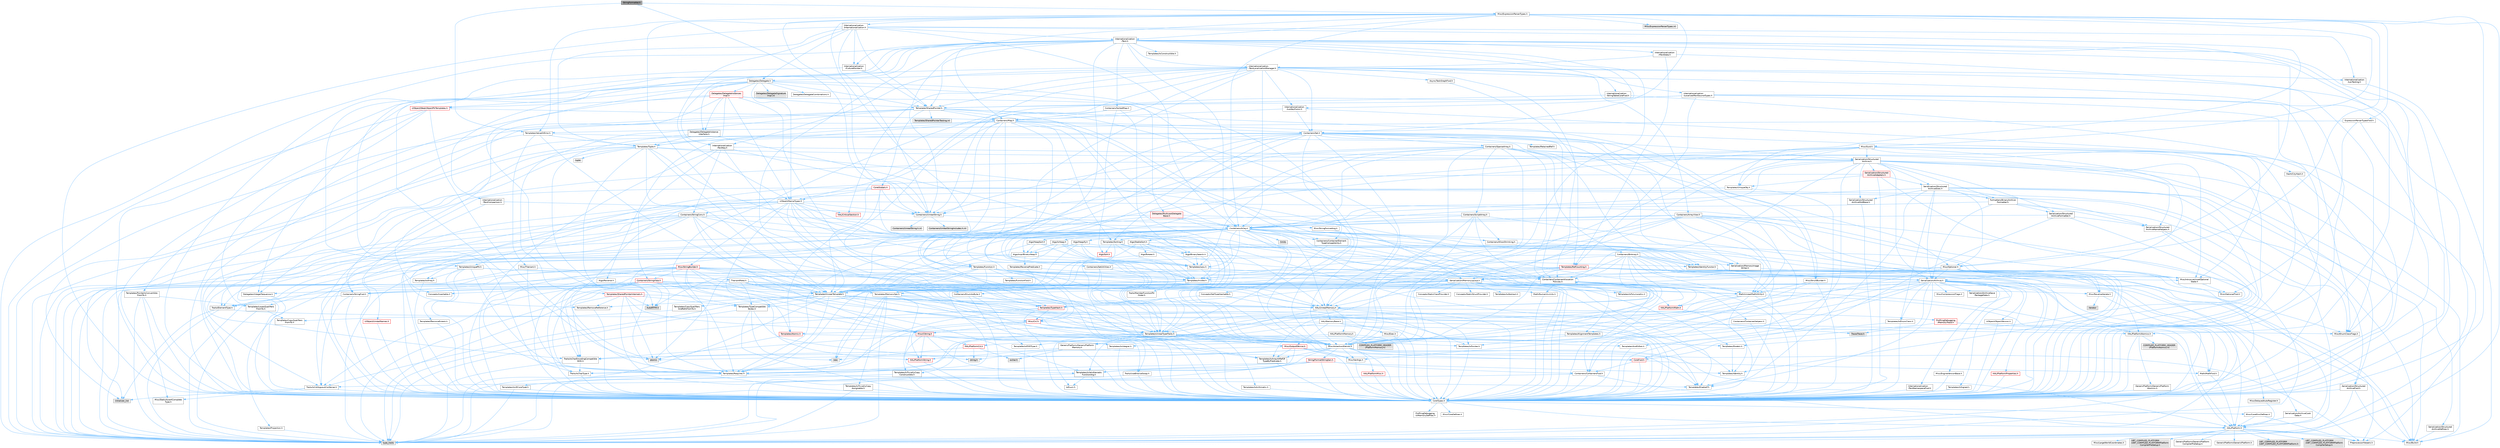 digraph "StringFormatter.h"
{
 // INTERACTIVE_SVG=YES
 // LATEX_PDF_SIZE
  bgcolor="transparent";
  edge [fontname=Helvetica,fontsize=10,labelfontname=Helvetica,labelfontsize=10];
  node [fontname=Helvetica,fontsize=10,shape=box,height=0.2,width=0.4];
  Node1 [id="Node000001",label="StringFormatter.h",height=0.2,width=0.4,color="gray40", fillcolor="grey60", style="filled", fontcolor="black",tooltip=" "];
  Node1 -> Node2 [id="edge1_Node000001_Node000002",color="steelblue1",style="solid",tooltip=" "];
  Node2 [id="Node000002",label="Containers/UnrealString.h",height=0.2,width=0.4,color="grey40", fillcolor="white", style="filled",URL="$d5/dba/UnrealString_8h.html",tooltip=" "];
  Node2 -> Node3 [id="edge2_Node000002_Node000003",color="steelblue1",style="solid",tooltip=" "];
  Node3 [id="Node000003",label="Containers/UnrealStringIncludes.h.inl",height=0.2,width=0.4,color="grey60", fillcolor="#E0E0E0", style="filled",tooltip=" "];
  Node2 -> Node4 [id="edge3_Node000002_Node000004",color="steelblue1",style="solid",tooltip=" "];
  Node4 [id="Node000004",label="Containers/UnrealString.h.inl",height=0.2,width=0.4,color="grey60", fillcolor="#E0E0E0", style="filled",tooltip=" "];
  Node2 -> Node5 [id="edge4_Node000002_Node000005",color="steelblue1",style="solid",tooltip=" "];
  Node5 [id="Node000005",label="Misc/StringFormatArg.h",height=0.2,width=0.4,color="grey40", fillcolor="white", style="filled",URL="$d2/d16/StringFormatArg_8h.html",tooltip=" "];
  Node5 -> Node6 [id="edge5_Node000005_Node000006",color="steelblue1",style="solid",tooltip=" "];
  Node6 [id="Node000006",label="Containers/ContainersFwd.h",height=0.2,width=0.4,color="grey40", fillcolor="white", style="filled",URL="$d4/d0a/ContainersFwd_8h.html",tooltip=" "];
  Node6 -> Node7 [id="edge6_Node000006_Node000007",color="steelblue1",style="solid",tooltip=" "];
  Node7 [id="Node000007",label="HAL/Platform.h",height=0.2,width=0.4,color="grey40", fillcolor="white", style="filled",URL="$d9/dd0/Platform_8h.html",tooltip=" "];
  Node7 -> Node8 [id="edge7_Node000007_Node000008",color="steelblue1",style="solid",tooltip=" "];
  Node8 [id="Node000008",label="Misc/Build.h",height=0.2,width=0.4,color="grey40", fillcolor="white", style="filled",URL="$d3/dbb/Build_8h.html",tooltip=" "];
  Node7 -> Node9 [id="edge8_Node000007_Node000009",color="steelblue1",style="solid",tooltip=" "];
  Node9 [id="Node000009",label="Misc/LargeWorldCoordinates.h",height=0.2,width=0.4,color="grey40", fillcolor="white", style="filled",URL="$d2/dcb/LargeWorldCoordinates_8h.html",tooltip=" "];
  Node7 -> Node10 [id="edge9_Node000007_Node000010",color="steelblue1",style="solid",tooltip=" "];
  Node10 [id="Node000010",label="type_traits",height=0.2,width=0.4,color="grey60", fillcolor="#E0E0E0", style="filled",tooltip=" "];
  Node7 -> Node11 [id="edge10_Node000007_Node000011",color="steelblue1",style="solid",tooltip=" "];
  Node11 [id="Node000011",label="PreprocessorHelpers.h",height=0.2,width=0.4,color="grey40", fillcolor="white", style="filled",URL="$db/ddb/PreprocessorHelpers_8h.html",tooltip=" "];
  Node7 -> Node12 [id="edge11_Node000007_Node000012",color="steelblue1",style="solid",tooltip=" "];
  Node12 [id="Node000012",label="UBT_COMPILED_PLATFORM\l/UBT_COMPILED_PLATFORMPlatform\lCompilerPreSetup.h",height=0.2,width=0.4,color="grey60", fillcolor="#E0E0E0", style="filled",tooltip=" "];
  Node7 -> Node13 [id="edge12_Node000007_Node000013",color="steelblue1",style="solid",tooltip=" "];
  Node13 [id="Node000013",label="GenericPlatform/GenericPlatform\lCompilerPreSetup.h",height=0.2,width=0.4,color="grey40", fillcolor="white", style="filled",URL="$d9/dc8/GenericPlatformCompilerPreSetup_8h.html",tooltip=" "];
  Node7 -> Node14 [id="edge13_Node000007_Node000014",color="steelblue1",style="solid",tooltip=" "];
  Node14 [id="Node000014",label="GenericPlatform/GenericPlatform.h",height=0.2,width=0.4,color="grey40", fillcolor="white", style="filled",URL="$d6/d84/GenericPlatform_8h.html",tooltip=" "];
  Node7 -> Node15 [id="edge14_Node000007_Node000015",color="steelblue1",style="solid",tooltip=" "];
  Node15 [id="Node000015",label="UBT_COMPILED_PLATFORM\l/UBT_COMPILED_PLATFORMPlatform.h",height=0.2,width=0.4,color="grey60", fillcolor="#E0E0E0", style="filled",tooltip=" "];
  Node7 -> Node16 [id="edge15_Node000007_Node000016",color="steelblue1",style="solid",tooltip=" "];
  Node16 [id="Node000016",label="UBT_COMPILED_PLATFORM\l/UBT_COMPILED_PLATFORMPlatform\lCompilerSetup.h",height=0.2,width=0.4,color="grey60", fillcolor="#E0E0E0", style="filled",tooltip=" "];
  Node6 -> Node17 [id="edge16_Node000006_Node000017",color="steelblue1",style="solid",tooltip=" "];
  Node17 [id="Node000017",label="CoreTypes.h",height=0.2,width=0.4,color="grey40", fillcolor="white", style="filled",URL="$dc/dec/CoreTypes_8h.html",tooltip=" "];
  Node17 -> Node7 [id="edge17_Node000017_Node000007",color="steelblue1",style="solid",tooltip=" "];
  Node17 -> Node18 [id="edge18_Node000017_Node000018",color="steelblue1",style="solid",tooltip=" "];
  Node18 [id="Node000018",label="ProfilingDebugging\l/UMemoryDefines.h",height=0.2,width=0.4,color="grey40", fillcolor="white", style="filled",URL="$d2/da2/UMemoryDefines_8h.html",tooltip=" "];
  Node17 -> Node19 [id="edge19_Node000017_Node000019",color="steelblue1",style="solid",tooltip=" "];
  Node19 [id="Node000019",label="Misc/CoreMiscDefines.h",height=0.2,width=0.4,color="grey40", fillcolor="white", style="filled",URL="$da/d38/CoreMiscDefines_8h.html",tooltip=" "];
  Node19 -> Node7 [id="edge20_Node000019_Node000007",color="steelblue1",style="solid",tooltip=" "];
  Node19 -> Node11 [id="edge21_Node000019_Node000011",color="steelblue1",style="solid",tooltip=" "];
  Node17 -> Node20 [id="edge22_Node000017_Node000020",color="steelblue1",style="solid",tooltip=" "];
  Node20 [id="Node000020",label="Misc/CoreDefines.h",height=0.2,width=0.4,color="grey40", fillcolor="white", style="filled",URL="$d3/dd2/CoreDefines_8h.html",tooltip=" "];
  Node6 -> Node21 [id="edge23_Node000006_Node000021",color="steelblue1",style="solid",tooltip=" "];
  Node21 [id="Node000021",label="Traits/IsContiguousContainer.h",height=0.2,width=0.4,color="grey40", fillcolor="white", style="filled",URL="$d5/d3c/IsContiguousContainer_8h.html",tooltip=" "];
  Node21 -> Node17 [id="edge24_Node000021_Node000017",color="steelblue1",style="solid",tooltip=" "];
  Node21 -> Node22 [id="edge25_Node000021_Node000022",color="steelblue1",style="solid",tooltip=" "];
  Node22 [id="Node000022",label="Misc/StaticAssertComplete\lType.h",height=0.2,width=0.4,color="grey40", fillcolor="white", style="filled",URL="$d5/d4e/StaticAssertCompleteType_8h.html",tooltip=" "];
  Node21 -> Node23 [id="edge26_Node000021_Node000023",color="steelblue1",style="solid",tooltip=" "];
  Node23 [id="Node000023",label="initializer_list",height=0.2,width=0.4,color="grey60", fillcolor="#E0E0E0", style="filled",tooltip=" "];
  Node1 -> Node24 [id="edge27_Node000001_Node000024",color="steelblue1",style="solid",tooltip=" "];
  Node24 [id="Node000024",label="Misc/ExpressionParserTypes.h",height=0.2,width=0.4,color="grey40", fillcolor="white", style="filled",URL="$da/d8d/ExpressionParserTypes_8h.html",tooltip=" "];
  Node24 -> Node17 [id="edge28_Node000024_Node000017",color="steelblue1",style="solid",tooltip=" "];
  Node24 -> Node25 [id="edge29_Node000024_Node000025",color="steelblue1",style="solid",tooltip=" "];
  Node25 [id="Node000025",label="ExpressionParserTypesFwd.h",height=0.2,width=0.4,color="grey40", fillcolor="white", style="filled",URL="$d0/d9a/ExpressionParserTypesFwd_8h.html",tooltip=" "];
  Node25 -> Node17 [id="edge30_Node000025_Node000017",color="steelblue1",style="solid",tooltip=" "];
  Node25 -> Node26 [id="edge31_Node000025_Node000026",color="steelblue1",style="solid",tooltip=" "];
  Node26 [id="Node000026",label="Misc/OptionalFwd.h",height=0.2,width=0.4,color="grey40", fillcolor="white", style="filled",URL="$dc/d50/OptionalFwd_8h.html",tooltip=" "];
  Node25 -> Node27 [id="edge32_Node000025_Node000027",color="steelblue1",style="solid",tooltip=" "];
  Node27 [id="Node000027",label="Templates/ValueOrError.h",height=0.2,width=0.4,color="grey40", fillcolor="white", style="filled",URL="$d5/dd1/ValueOrError_8h.html",tooltip=" "];
  Node27 -> Node17 [id="edge33_Node000027_Node000017",color="steelblue1",style="solid",tooltip=" "];
  Node27 -> Node28 [id="edge34_Node000027_Node000028",color="steelblue1",style="solid",tooltip=" "];
  Node28 [id="Node000028",label="Misc/Optional.h",height=0.2,width=0.4,color="grey40", fillcolor="white", style="filled",URL="$d2/dae/Optional_8h.html",tooltip=" "];
  Node28 -> Node17 [id="edge35_Node000028_Node000017",color="steelblue1",style="solid",tooltip=" "];
  Node28 -> Node29 [id="edge36_Node000028_Node000029",color="steelblue1",style="solid",tooltip=" "];
  Node29 [id="Node000029",label="Misc/AssertionMacros.h",height=0.2,width=0.4,color="grey40", fillcolor="white", style="filled",URL="$d0/dfa/AssertionMacros_8h.html",tooltip=" "];
  Node29 -> Node17 [id="edge37_Node000029_Node000017",color="steelblue1",style="solid",tooltip=" "];
  Node29 -> Node7 [id="edge38_Node000029_Node000007",color="steelblue1",style="solid",tooltip=" "];
  Node29 -> Node30 [id="edge39_Node000029_Node000030",color="steelblue1",style="solid",tooltip=" "];
  Node30 [id="Node000030",label="HAL/PlatformMisc.h",height=0.2,width=0.4,color="red", fillcolor="#FFF0F0", style="filled",URL="$d0/df5/PlatformMisc_8h.html",tooltip=" "];
  Node30 -> Node17 [id="edge40_Node000030_Node000017",color="steelblue1",style="solid",tooltip=" "];
  Node29 -> Node11 [id="edge41_Node000029_Node000011",color="steelblue1",style="solid",tooltip=" "];
  Node29 -> Node62 [id="edge42_Node000029_Node000062",color="steelblue1",style="solid",tooltip=" "];
  Node62 [id="Node000062",label="Templates/EnableIf.h",height=0.2,width=0.4,color="grey40", fillcolor="white", style="filled",URL="$d7/d60/EnableIf_8h.html",tooltip=" "];
  Node62 -> Node17 [id="edge43_Node000062_Node000017",color="steelblue1",style="solid",tooltip=" "];
  Node29 -> Node63 [id="edge44_Node000029_Node000063",color="steelblue1",style="solid",tooltip=" "];
  Node63 [id="Node000063",label="Templates/IsArrayOrRefOf\lTypeByPredicate.h",height=0.2,width=0.4,color="grey40", fillcolor="white", style="filled",URL="$d6/da1/IsArrayOrRefOfTypeByPredicate_8h.html",tooltip=" "];
  Node63 -> Node17 [id="edge45_Node000063_Node000017",color="steelblue1",style="solid",tooltip=" "];
  Node29 -> Node64 [id="edge46_Node000029_Node000064",color="steelblue1",style="solid",tooltip=" "];
  Node64 [id="Node000064",label="Templates/IsValidVariadic\lFunctionArg.h",height=0.2,width=0.4,color="grey40", fillcolor="white", style="filled",URL="$d0/dc8/IsValidVariadicFunctionArg_8h.html",tooltip=" "];
  Node64 -> Node17 [id="edge47_Node000064_Node000017",color="steelblue1",style="solid",tooltip=" "];
  Node64 -> Node65 [id="edge48_Node000064_Node000065",color="steelblue1",style="solid",tooltip=" "];
  Node65 [id="Node000065",label="IsEnum.h",height=0.2,width=0.4,color="grey40", fillcolor="white", style="filled",URL="$d4/de5/IsEnum_8h.html",tooltip=" "];
  Node64 -> Node10 [id="edge49_Node000064_Node000010",color="steelblue1",style="solid",tooltip=" "];
  Node29 -> Node66 [id="edge50_Node000029_Node000066",color="steelblue1",style="solid",tooltip=" "];
  Node66 [id="Node000066",label="Traits/IsCharEncodingCompatible\lWith.h",height=0.2,width=0.4,color="grey40", fillcolor="white", style="filled",URL="$df/dd1/IsCharEncodingCompatibleWith_8h.html",tooltip=" "];
  Node66 -> Node10 [id="edge51_Node000066_Node000010",color="steelblue1",style="solid",tooltip=" "];
  Node66 -> Node67 [id="edge52_Node000066_Node000067",color="steelblue1",style="solid",tooltip=" "];
  Node67 [id="Node000067",label="Traits/IsCharType.h",height=0.2,width=0.4,color="grey40", fillcolor="white", style="filled",URL="$db/d51/IsCharType_8h.html",tooltip=" "];
  Node67 -> Node17 [id="edge53_Node000067_Node000017",color="steelblue1",style="solid",tooltip=" "];
  Node29 -> Node68 [id="edge54_Node000029_Node000068",color="steelblue1",style="solid",tooltip=" "];
  Node68 [id="Node000068",label="Misc/VarArgs.h",height=0.2,width=0.4,color="grey40", fillcolor="white", style="filled",URL="$d5/d6f/VarArgs_8h.html",tooltip=" "];
  Node68 -> Node17 [id="edge55_Node000068_Node000017",color="steelblue1",style="solid",tooltip=" "];
  Node29 -> Node69 [id="edge56_Node000029_Node000069",color="steelblue1",style="solid",tooltip=" "];
  Node69 [id="Node000069",label="String/FormatStringSan.h",height=0.2,width=0.4,color="red", fillcolor="#FFF0F0", style="filled",URL="$d3/d8b/FormatStringSan_8h.html",tooltip=" "];
  Node69 -> Node10 [id="edge57_Node000069_Node000010",color="steelblue1",style="solid",tooltip=" "];
  Node69 -> Node17 [id="edge58_Node000069_Node000017",color="steelblue1",style="solid",tooltip=" "];
  Node69 -> Node70 [id="edge59_Node000069_Node000070",color="steelblue1",style="solid",tooltip=" "];
  Node70 [id="Node000070",label="Templates/Requires.h",height=0.2,width=0.4,color="grey40", fillcolor="white", style="filled",URL="$dc/d96/Requires_8h.html",tooltip=" "];
  Node70 -> Node62 [id="edge60_Node000070_Node000062",color="steelblue1",style="solid",tooltip=" "];
  Node70 -> Node10 [id="edge61_Node000070_Node000010",color="steelblue1",style="solid",tooltip=" "];
  Node69 -> Node71 [id="edge62_Node000069_Node000071",color="steelblue1",style="solid",tooltip=" "];
  Node71 [id="Node000071",label="Templates/Identity.h",height=0.2,width=0.4,color="grey40", fillcolor="white", style="filled",URL="$d0/dd5/Identity_8h.html",tooltip=" "];
  Node69 -> Node64 [id="edge63_Node000069_Node000064",color="steelblue1",style="solid",tooltip=" "];
  Node69 -> Node67 [id="edge64_Node000069_Node000067",color="steelblue1",style="solid",tooltip=" "];
  Node69 -> Node6 [id="edge65_Node000069_Node000006",color="steelblue1",style="solid",tooltip=" "];
  Node29 -> Node75 [id="edge66_Node000029_Node000075",color="steelblue1",style="solid",tooltip=" "];
  Node75 [id="Node000075",label="atomic",height=0.2,width=0.4,color="grey60", fillcolor="#E0E0E0", style="filled",tooltip=" "];
  Node28 -> Node76 [id="edge67_Node000028_Node000076",color="steelblue1",style="solid",tooltip=" "];
  Node76 [id="Node000076",label="Misc/IntrusiveUnsetOptional\lState.h",height=0.2,width=0.4,color="grey40", fillcolor="white", style="filled",URL="$d2/d0a/IntrusiveUnsetOptionalState_8h.html",tooltip=" "];
  Node76 -> Node26 [id="edge68_Node000076_Node000026",color="steelblue1",style="solid",tooltip=" "];
  Node28 -> Node26 [id="edge69_Node000028_Node000026",color="steelblue1",style="solid",tooltip=" "];
  Node28 -> Node77 [id="edge70_Node000028_Node000077",color="steelblue1",style="solid",tooltip=" "];
  Node77 [id="Node000077",label="Templates/MemoryOps.h",height=0.2,width=0.4,color="grey40", fillcolor="white", style="filled",URL="$db/dea/MemoryOps_8h.html",tooltip=" "];
  Node77 -> Node17 [id="edge71_Node000077_Node000017",color="steelblue1",style="solid",tooltip=" "];
  Node77 -> Node78 [id="edge72_Node000077_Node000078",color="steelblue1",style="solid",tooltip=" "];
  Node78 [id="Node000078",label="HAL/UnrealMemory.h",height=0.2,width=0.4,color="grey40", fillcolor="white", style="filled",URL="$d9/d96/UnrealMemory_8h.html",tooltip=" "];
  Node78 -> Node17 [id="edge73_Node000078_Node000017",color="steelblue1",style="solid",tooltip=" "];
  Node78 -> Node79 [id="edge74_Node000078_Node000079",color="steelblue1",style="solid",tooltip=" "];
  Node79 [id="Node000079",label="GenericPlatform/GenericPlatform\lMemory.h",height=0.2,width=0.4,color="grey40", fillcolor="white", style="filled",URL="$dd/d22/GenericPlatformMemory_8h.html",tooltip=" "];
  Node79 -> Node34 [id="edge75_Node000079_Node000034",color="steelblue1",style="solid",tooltip=" "];
  Node34 [id="Node000034",label="CoreFwd.h",height=0.2,width=0.4,color="red", fillcolor="#FFF0F0", style="filled",URL="$d1/d1e/CoreFwd_8h.html",tooltip=" "];
  Node34 -> Node17 [id="edge76_Node000034_Node000017",color="steelblue1",style="solid",tooltip=" "];
  Node34 -> Node6 [id="edge77_Node000034_Node000006",color="steelblue1",style="solid",tooltip=" "];
  Node34 -> Node35 [id="edge78_Node000034_Node000035",color="steelblue1",style="solid",tooltip=" "];
  Node35 [id="Node000035",label="Math/MathFwd.h",height=0.2,width=0.4,color="grey40", fillcolor="white", style="filled",URL="$d2/d10/MathFwd_8h.html",tooltip=" "];
  Node35 -> Node7 [id="edge79_Node000035_Node000007",color="steelblue1",style="solid",tooltip=" "];
  Node79 -> Node17 [id="edge80_Node000079_Node000017",color="steelblue1",style="solid",tooltip=" "];
  Node79 -> Node80 [id="edge81_Node000079_Node000080",color="steelblue1",style="solid",tooltip=" "];
  Node80 [id="Node000080",label="HAL/PlatformString.h",height=0.2,width=0.4,color="red", fillcolor="#FFF0F0", style="filled",URL="$db/db5/PlatformString_8h.html",tooltip=" "];
  Node80 -> Node17 [id="edge82_Node000080_Node000017",color="steelblue1",style="solid",tooltip=" "];
  Node79 -> Node47 [id="edge83_Node000079_Node000047",color="steelblue1",style="solid",tooltip=" "];
  Node47 [id="Node000047",label="string.h",height=0.2,width=0.4,color="grey60", fillcolor="#E0E0E0", style="filled",tooltip=" "];
  Node79 -> Node40 [id="edge84_Node000079_Node000040",color="steelblue1",style="solid",tooltip=" "];
  Node40 [id="Node000040",label="wchar.h",height=0.2,width=0.4,color="grey60", fillcolor="#E0E0E0", style="filled",tooltip=" "];
  Node78 -> Node82 [id="edge85_Node000078_Node000082",color="steelblue1",style="solid",tooltip=" "];
  Node82 [id="Node000082",label="HAL/MemoryBase.h",height=0.2,width=0.4,color="grey40", fillcolor="white", style="filled",URL="$d6/d9f/MemoryBase_8h.html",tooltip=" "];
  Node82 -> Node17 [id="edge86_Node000082_Node000017",color="steelblue1",style="solid",tooltip=" "];
  Node82 -> Node55 [id="edge87_Node000082_Node000055",color="steelblue1",style="solid",tooltip=" "];
  Node55 [id="Node000055",label="HAL/PlatformAtomics.h",height=0.2,width=0.4,color="grey40", fillcolor="white", style="filled",URL="$d3/d36/PlatformAtomics_8h.html",tooltip=" "];
  Node55 -> Node17 [id="edge88_Node000055_Node000017",color="steelblue1",style="solid",tooltip=" "];
  Node55 -> Node56 [id="edge89_Node000055_Node000056",color="steelblue1",style="solid",tooltip=" "];
  Node56 [id="Node000056",label="GenericPlatform/GenericPlatform\lAtomics.h",height=0.2,width=0.4,color="grey40", fillcolor="white", style="filled",URL="$da/d72/GenericPlatformAtomics_8h.html",tooltip=" "];
  Node56 -> Node17 [id="edge90_Node000056_Node000017",color="steelblue1",style="solid",tooltip=" "];
  Node55 -> Node57 [id="edge91_Node000055_Node000057",color="steelblue1",style="solid",tooltip=" "];
  Node57 [id="Node000057",label="COMPILED_PLATFORM_HEADER\l(PlatformAtomics.h)",height=0.2,width=0.4,color="grey60", fillcolor="#E0E0E0", style="filled",tooltip=" "];
  Node82 -> Node38 [id="edge92_Node000082_Node000038",color="steelblue1",style="solid",tooltip=" "];
  Node38 [id="Node000038",label="HAL/PlatformCrt.h",height=0.2,width=0.4,color="red", fillcolor="#FFF0F0", style="filled",URL="$d8/d75/PlatformCrt_8h.html",tooltip=" "];
  Node38 -> Node39 [id="edge93_Node000038_Node000039",color="steelblue1",style="solid",tooltip=" "];
  Node39 [id="Node000039",label="new",height=0.2,width=0.4,color="grey60", fillcolor="#E0E0E0", style="filled",tooltip=" "];
  Node38 -> Node40 [id="edge94_Node000038_Node000040",color="steelblue1",style="solid",tooltip=" "];
  Node38 -> Node47 [id="edge95_Node000038_Node000047",color="steelblue1",style="solid",tooltip=" "];
  Node82 -> Node83 [id="edge96_Node000082_Node000083",color="steelblue1",style="solid",tooltip=" "];
  Node83 [id="Node000083",label="Misc/Exec.h",height=0.2,width=0.4,color="grey40", fillcolor="white", style="filled",URL="$de/ddb/Exec_8h.html",tooltip=" "];
  Node83 -> Node17 [id="edge97_Node000083_Node000017",color="steelblue1",style="solid",tooltip=" "];
  Node83 -> Node29 [id="edge98_Node000083_Node000029",color="steelblue1",style="solid",tooltip=" "];
  Node82 -> Node84 [id="edge99_Node000082_Node000084",color="steelblue1",style="solid",tooltip=" "];
  Node84 [id="Node000084",label="Misc/OutputDevice.h",height=0.2,width=0.4,color="red", fillcolor="#FFF0F0", style="filled",URL="$d7/d32/OutputDevice_8h.html",tooltip=" "];
  Node84 -> Node34 [id="edge100_Node000084_Node000034",color="steelblue1",style="solid",tooltip=" "];
  Node84 -> Node17 [id="edge101_Node000084_Node000017",color="steelblue1",style="solid",tooltip=" "];
  Node84 -> Node68 [id="edge102_Node000084_Node000068",color="steelblue1",style="solid",tooltip=" "];
  Node84 -> Node63 [id="edge103_Node000084_Node000063",color="steelblue1",style="solid",tooltip=" "];
  Node84 -> Node64 [id="edge104_Node000084_Node000064",color="steelblue1",style="solid",tooltip=" "];
  Node84 -> Node66 [id="edge105_Node000084_Node000066",color="steelblue1",style="solid",tooltip=" "];
  Node82 -> Node86 [id="edge106_Node000082_Node000086",color="steelblue1",style="solid",tooltip=" "];
  Node86 [id="Node000086",label="Templates/Atomic.h",height=0.2,width=0.4,color="red", fillcolor="#FFF0F0", style="filled",URL="$d3/d91/Atomic_8h.html",tooltip=" "];
  Node86 -> Node89 [id="edge107_Node000086_Node000089",color="steelblue1",style="solid",tooltip=" "];
  Node89 [id="Node000089",label="Templates/IsIntegral.h",height=0.2,width=0.4,color="grey40", fillcolor="white", style="filled",URL="$da/d64/IsIntegral_8h.html",tooltip=" "];
  Node89 -> Node17 [id="edge108_Node000089_Node000017",color="steelblue1",style="solid",tooltip=" "];
  Node86 -> Node75 [id="edge109_Node000086_Node000075",color="steelblue1",style="solid",tooltip=" "];
  Node78 -> Node95 [id="edge110_Node000078_Node000095",color="steelblue1",style="solid",tooltip=" "];
  Node95 [id="Node000095",label="HAL/PlatformMemory.h",height=0.2,width=0.4,color="grey40", fillcolor="white", style="filled",URL="$de/d68/PlatformMemory_8h.html",tooltip=" "];
  Node95 -> Node17 [id="edge111_Node000095_Node000017",color="steelblue1",style="solid",tooltip=" "];
  Node95 -> Node79 [id="edge112_Node000095_Node000079",color="steelblue1",style="solid",tooltip=" "];
  Node95 -> Node96 [id="edge113_Node000095_Node000096",color="steelblue1",style="solid",tooltip=" "];
  Node96 [id="Node000096",label="COMPILED_PLATFORM_HEADER\l(PlatformMemory.h)",height=0.2,width=0.4,color="grey60", fillcolor="#E0E0E0", style="filled",tooltip=" "];
  Node78 -> Node97 [id="edge114_Node000078_Node000097",color="steelblue1",style="solid",tooltip=" "];
  Node97 [id="Node000097",label="ProfilingDebugging\l/MemoryTrace.h",height=0.2,width=0.4,color="red", fillcolor="#FFF0F0", style="filled",URL="$da/dd7/MemoryTrace_8h.html",tooltip=" "];
  Node97 -> Node7 [id="edge115_Node000097_Node000007",color="steelblue1",style="solid",tooltip=" "];
  Node97 -> Node50 [id="edge116_Node000097_Node000050",color="steelblue1",style="solid",tooltip=" "];
  Node50 [id="Node000050",label="Misc/EnumClassFlags.h",height=0.2,width=0.4,color="grey40", fillcolor="white", style="filled",URL="$d8/de7/EnumClassFlags_8h.html",tooltip=" "];
  Node97 -> Node61 [id="edge117_Node000097_Node000061",color="steelblue1",style="solid",tooltip=" "];
  Node61 [id="Node000061",label="Trace/Trace.h",height=0.2,width=0.4,color="grey60", fillcolor="#E0E0E0", style="filled",tooltip=" "];
  Node78 -> Node98 [id="edge118_Node000078_Node000098",color="steelblue1",style="solid",tooltip=" "];
  Node98 [id="Node000098",label="Templates/IsPointer.h",height=0.2,width=0.4,color="grey40", fillcolor="white", style="filled",URL="$d7/d05/IsPointer_8h.html",tooltip=" "];
  Node98 -> Node17 [id="edge119_Node000098_Node000017",color="steelblue1",style="solid",tooltip=" "];
  Node77 -> Node93 [id="edge120_Node000077_Node000093",color="steelblue1",style="solid",tooltip=" "];
  Node93 [id="Node000093",label="Templates/IsTriviallyCopy\lAssignable.h",height=0.2,width=0.4,color="grey40", fillcolor="white", style="filled",URL="$d2/df2/IsTriviallyCopyAssignable_8h.html",tooltip=" "];
  Node93 -> Node17 [id="edge121_Node000093_Node000017",color="steelblue1",style="solid",tooltip=" "];
  Node93 -> Node10 [id="edge122_Node000093_Node000010",color="steelblue1",style="solid",tooltip=" "];
  Node77 -> Node92 [id="edge123_Node000077_Node000092",color="steelblue1",style="solid",tooltip=" "];
  Node92 [id="Node000092",label="Templates/IsTriviallyCopy\lConstructible.h",height=0.2,width=0.4,color="grey40", fillcolor="white", style="filled",URL="$d3/d78/IsTriviallyCopyConstructible_8h.html",tooltip=" "];
  Node92 -> Node17 [id="edge124_Node000092_Node000017",color="steelblue1",style="solid",tooltip=" "];
  Node92 -> Node10 [id="edge125_Node000092_Node000010",color="steelblue1",style="solid",tooltip=" "];
  Node77 -> Node70 [id="edge126_Node000077_Node000070",color="steelblue1",style="solid",tooltip=" "];
  Node77 -> Node99 [id="edge127_Node000077_Node000099",color="steelblue1",style="solid",tooltip=" "];
  Node99 [id="Node000099",label="Templates/UnrealTypeTraits.h",height=0.2,width=0.4,color="grey40", fillcolor="white", style="filled",URL="$d2/d2d/UnrealTypeTraits_8h.html",tooltip=" "];
  Node99 -> Node17 [id="edge128_Node000099_Node000017",color="steelblue1",style="solid",tooltip=" "];
  Node99 -> Node98 [id="edge129_Node000099_Node000098",color="steelblue1",style="solid",tooltip=" "];
  Node99 -> Node29 [id="edge130_Node000099_Node000029",color="steelblue1",style="solid",tooltip=" "];
  Node99 -> Node91 [id="edge131_Node000099_Node000091",color="steelblue1",style="solid",tooltip=" "];
  Node91 [id="Node000091",label="Templates/AndOrNot.h",height=0.2,width=0.4,color="grey40", fillcolor="white", style="filled",URL="$db/d0a/AndOrNot_8h.html",tooltip=" "];
  Node91 -> Node17 [id="edge132_Node000091_Node000017",color="steelblue1",style="solid",tooltip=" "];
  Node99 -> Node62 [id="edge133_Node000099_Node000062",color="steelblue1",style="solid",tooltip=" "];
  Node99 -> Node100 [id="edge134_Node000099_Node000100",color="steelblue1",style="solid",tooltip=" "];
  Node100 [id="Node000100",label="Templates/IsArithmetic.h",height=0.2,width=0.4,color="grey40", fillcolor="white", style="filled",URL="$d2/d5d/IsArithmetic_8h.html",tooltip=" "];
  Node100 -> Node17 [id="edge135_Node000100_Node000017",color="steelblue1",style="solid",tooltip=" "];
  Node99 -> Node65 [id="edge136_Node000099_Node000065",color="steelblue1",style="solid",tooltip=" "];
  Node99 -> Node101 [id="edge137_Node000099_Node000101",color="steelblue1",style="solid",tooltip=" "];
  Node101 [id="Node000101",label="Templates/Models.h",height=0.2,width=0.4,color="grey40", fillcolor="white", style="filled",URL="$d3/d0c/Models_8h.html",tooltip=" "];
  Node101 -> Node71 [id="edge138_Node000101_Node000071",color="steelblue1",style="solid",tooltip=" "];
  Node99 -> Node102 [id="edge139_Node000099_Node000102",color="steelblue1",style="solid",tooltip=" "];
  Node102 [id="Node000102",label="Templates/IsPODType.h",height=0.2,width=0.4,color="grey40", fillcolor="white", style="filled",URL="$d7/db1/IsPODType_8h.html",tooltip=" "];
  Node102 -> Node17 [id="edge140_Node000102_Node000017",color="steelblue1",style="solid",tooltip=" "];
  Node99 -> Node103 [id="edge141_Node000099_Node000103",color="steelblue1",style="solid",tooltip=" "];
  Node103 [id="Node000103",label="Templates/IsUECoreType.h",height=0.2,width=0.4,color="grey40", fillcolor="white", style="filled",URL="$d1/db8/IsUECoreType_8h.html",tooltip=" "];
  Node103 -> Node17 [id="edge142_Node000103_Node000017",color="steelblue1",style="solid",tooltip=" "];
  Node103 -> Node10 [id="edge143_Node000103_Node000010",color="steelblue1",style="solid",tooltip=" "];
  Node99 -> Node92 [id="edge144_Node000099_Node000092",color="steelblue1",style="solid",tooltip=" "];
  Node77 -> Node104 [id="edge145_Node000077_Node000104",color="steelblue1",style="solid",tooltip=" "];
  Node104 [id="Node000104",label="Traits/UseBitwiseSwap.h",height=0.2,width=0.4,color="grey40", fillcolor="white", style="filled",URL="$db/df3/UseBitwiseSwap_8h.html",tooltip=" "];
  Node104 -> Node17 [id="edge146_Node000104_Node000017",color="steelblue1",style="solid",tooltip=" "];
  Node104 -> Node10 [id="edge147_Node000104_Node000010",color="steelblue1",style="solid",tooltip=" "];
  Node77 -> Node39 [id="edge148_Node000077_Node000039",color="steelblue1",style="solid",tooltip=" "];
  Node77 -> Node10 [id="edge149_Node000077_Node000010",color="steelblue1",style="solid",tooltip=" "];
  Node28 -> Node105 [id="edge150_Node000028_Node000105",color="steelblue1",style="solid",tooltip=" "];
  Node105 [id="Node000105",label="Templates/UnrealTemplate.h",height=0.2,width=0.4,color="grey40", fillcolor="white", style="filled",URL="$d4/d24/UnrealTemplate_8h.html",tooltip=" "];
  Node105 -> Node17 [id="edge151_Node000105_Node000017",color="steelblue1",style="solid",tooltip=" "];
  Node105 -> Node98 [id="edge152_Node000105_Node000098",color="steelblue1",style="solid",tooltip=" "];
  Node105 -> Node78 [id="edge153_Node000105_Node000078",color="steelblue1",style="solid",tooltip=" "];
  Node105 -> Node106 [id="edge154_Node000105_Node000106",color="steelblue1",style="solid",tooltip=" "];
  Node106 [id="Node000106",label="Templates/CopyQualifiers\lAndRefsFromTo.h",height=0.2,width=0.4,color="grey40", fillcolor="white", style="filled",URL="$d3/db3/CopyQualifiersAndRefsFromTo_8h.html",tooltip=" "];
  Node106 -> Node107 [id="edge155_Node000106_Node000107",color="steelblue1",style="solid",tooltip=" "];
  Node107 [id="Node000107",label="Templates/CopyQualifiers\lFromTo.h",height=0.2,width=0.4,color="grey40", fillcolor="white", style="filled",URL="$d5/db4/CopyQualifiersFromTo_8h.html",tooltip=" "];
  Node105 -> Node99 [id="edge156_Node000105_Node000099",color="steelblue1",style="solid",tooltip=" "];
  Node105 -> Node108 [id="edge157_Node000105_Node000108",color="steelblue1",style="solid",tooltip=" "];
  Node108 [id="Node000108",label="Templates/RemoveReference.h",height=0.2,width=0.4,color="grey40", fillcolor="white", style="filled",URL="$da/dbe/RemoveReference_8h.html",tooltip=" "];
  Node108 -> Node17 [id="edge158_Node000108_Node000017",color="steelblue1",style="solid",tooltip=" "];
  Node105 -> Node70 [id="edge159_Node000105_Node000070",color="steelblue1",style="solid",tooltip=" "];
  Node105 -> Node109 [id="edge160_Node000105_Node000109",color="steelblue1",style="solid",tooltip=" "];
  Node109 [id="Node000109",label="Templates/TypeCompatible\lBytes.h",height=0.2,width=0.4,color="grey40", fillcolor="white", style="filled",URL="$df/d0a/TypeCompatibleBytes_8h.html",tooltip=" "];
  Node109 -> Node17 [id="edge161_Node000109_Node000017",color="steelblue1",style="solid",tooltip=" "];
  Node109 -> Node47 [id="edge162_Node000109_Node000047",color="steelblue1",style="solid",tooltip=" "];
  Node109 -> Node39 [id="edge163_Node000109_Node000039",color="steelblue1",style="solid",tooltip=" "];
  Node109 -> Node10 [id="edge164_Node000109_Node000010",color="steelblue1",style="solid",tooltip=" "];
  Node105 -> Node71 [id="edge165_Node000105_Node000071",color="steelblue1",style="solid",tooltip=" "];
  Node105 -> Node21 [id="edge166_Node000105_Node000021",color="steelblue1",style="solid",tooltip=" "];
  Node105 -> Node104 [id="edge167_Node000105_Node000104",color="steelblue1",style="solid",tooltip=" "];
  Node105 -> Node10 [id="edge168_Node000105_Node000010",color="steelblue1",style="solid",tooltip=" "];
  Node28 -> Node110 [id="edge169_Node000028_Node000110",color="steelblue1",style="solid",tooltip=" "];
  Node110 [id="Node000110",label="Serialization/Archive.h",height=0.2,width=0.4,color="grey40", fillcolor="white", style="filled",URL="$d7/d3b/Archive_8h.html",tooltip=" "];
  Node110 -> Node34 [id="edge170_Node000110_Node000034",color="steelblue1",style="solid",tooltip=" "];
  Node110 -> Node17 [id="edge171_Node000110_Node000017",color="steelblue1",style="solid",tooltip=" "];
  Node110 -> Node111 [id="edge172_Node000110_Node000111",color="steelblue1",style="solid",tooltip=" "];
  Node111 [id="Node000111",label="HAL/PlatformProperties.h",height=0.2,width=0.4,color="red", fillcolor="#FFF0F0", style="filled",URL="$d9/db0/PlatformProperties_8h.html",tooltip=" "];
  Node111 -> Node17 [id="edge173_Node000111_Node000017",color="steelblue1",style="solid",tooltip=" "];
  Node110 -> Node114 [id="edge174_Node000110_Node000114",color="steelblue1",style="solid",tooltip=" "];
  Node114 [id="Node000114",label="Internationalization\l/TextNamespaceFwd.h",height=0.2,width=0.4,color="grey40", fillcolor="white", style="filled",URL="$d8/d97/TextNamespaceFwd_8h.html",tooltip=" "];
  Node114 -> Node17 [id="edge175_Node000114_Node000017",color="steelblue1",style="solid",tooltip=" "];
  Node110 -> Node35 [id="edge176_Node000110_Node000035",color="steelblue1",style="solid",tooltip=" "];
  Node110 -> Node29 [id="edge177_Node000110_Node000029",color="steelblue1",style="solid",tooltip=" "];
  Node110 -> Node8 [id="edge178_Node000110_Node000008",color="steelblue1",style="solid",tooltip=" "];
  Node110 -> Node49 [id="edge179_Node000110_Node000049",color="steelblue1",style="solid",tooltip=" "];
  Node49 [id="Node000049",label="Misc/CompressionFlags.h",height=0.2,width=0.4,color="grey40", fillcolor="white", style="filled",URL="$d9/d76/CompressionFlags_8h.html",tooltip=" "];
  Node110 -> Node115 [id="edge180_Node000110_Node000115",color="steelblue1",style="solid",tooltip=" "];
  Node115 [id="Node000115",label="Misc/EngineVersionBase.h",height=0.2,width=0.4,color="grey40", fillcolor="white", style="filled",URL="$d5/d2b/EngineVersionBase_8h.html",tooltip=" "];
  Node115 -> Node17 [id="edge181_Node000115_Node000017",color="steelblue1",style="solid",tooltip=" "];
  Node110 -> Node68 [id="edge182_Node000110_Node000068",color="steelblue1",style="solid",tooltip=" "];
  Node110 -> Node116 [id="edge183_Node000110_Node000116",color="steelblue1",style="solid",tooltip=" "];
  Node116 [id="Node000116",label="Serialization/ArchiveCook\lData.h",height=0.2,width=0.4,color="grey40", fillcolor="white", style="filled",URL="$dc/db6/ArchiveCookData_8h.html",tooltip=" "];
  Node116 -> Node7 [id="edge184_Node000116_Node000007",color="steelblue1",style="solid",tooltip=" "];
  Node110 -> Node117 [id="edge185_Node000110_Node000117",color="steelblue1",style="solid",tooltip=" "];
  Node117 [id="Node000117",label="Serialization/ArchiveSave\lPackageData.h",height=0.2,width=0.4,color="grey40", fillcolor="white", style="filled",URL="$d1/d37/ArchiveSavePackageData_8h.html",tooltip=" "];
  Node110 -> Node62 [id="edge186_Node000110_Node000062",color="steelblue1",style="solid",tooltip=" "];
  Node110 -> Node63 [id="edge187_Node000110_Node000063",color="steelblue1",style="solid",tooltip=" "];
  Node110 -> Node118 [id="edge188_Node000110_Node000118",color="steelblue1",style="solid",tooltip=" "];
  Node118 [id="Node000118",label="Templates/IsEnumClass.h",height=0.2,width=0.4,color="grey40", fillcolor="white", style="filled",URL="$d7/d15/IsEnumClass_8h.html",tooltip=" "];
  Node118 -> Node17 [id="edge189_Node000118_Node000017",color="steelblue1",style="solid",tooltip=" "];
  Node118 -> Node91 [id="edge190_Node000118_Node000091",color="steelblue1",style="solid",tooltip=" "];
  Node110 -> Node119 [id="edge191_Node000110_Node000119",color="steelblue1",style="solid",tooltip=" "];
  Node119 [id="Node000119",label="Templates/IsSigned.h",height=0.2,width=0.4,color="grey40", fillcolor="white", style="filled",URL="$d8/dd8/IsSigned_8h.html",tooltip=" "];
  Node119 -> Node17 [id="edge192_Node000119_Node000017",color="steelblue1",style="solid",tooltip=" "];
  Node110 -> Node64 [id="edge193_Node000110_Node000064",color="steelblue1",style="solid",tooltip=" "];
  Node110 -> Node105 [id="edge194_Node000110_Node000105",color="steelblue1",style="solid",tooltip=" "];
  Node110 -> Node66 [id="edge195_Node000110_Node000066",color="steelblue1",style="solid",tooltip=" "];
  Node110 -> Node120 [id="edge196_Node000110_Node000120",color="steelblue1",style="solid",tooltip=" "];
  Node120 [id="Node000120",label="UObject/ObjectVersion.h",height=0.2,width=0.4,color="grey40", fillcolor="white", style="filled",URL="$da/d63/ObjectVersion_8h.html",tooltip=" "];
  Node120 -> Node17 [id="edge197_Node000120_Node000017",color="steelblue1",style="solid",tooltip=" "];
  Node27 -> Node121 [id="edge198_Node000027_Node000121",color="steelblue1",style="solid",tooltip=" "];
  Node121 [id="Node000121",label="Misc/TVariant.h",height=0.2,width=0.4,color="grey40", fillcolor="white", style="filled",URL="$d2/d16/TVariant_8h.html",tooltip=" "];
  Node121 -> Node70 [id="edge199_Node000121_Node000070",color="steelblue1",style="solid",tooltip=" "];
  Node121 -> Node122 [id="edge200_Node000121_Node000122",color="steelblue1",style="solid",tooltip=" "];
  Node122 [id="Node000122",label="TVariantMeta.h",height=0.2,width=0.4,color="grey40", fillcolor="white", style="filled",URL="$d0/d34/TVariantMeta_8h.html",tooltip=" "];
  Node122 -> Node77 [id="edge201_Node000122_Node000077",color="steelblue1",style="solid",tooltip=" "];
  Node122 -> Node109 [id="edge202_Node000122_Node000109",color="steelblue1",style="solid",tooltip=" "];
  Node122 -> Node105 [id="edge203_Node000122_Node000105",color="steelblue1",style="solid",tooltip=" "];
  Node122 -> Node99 [id="edge204_Node000122_Node000099",color="steelblue1",style="solid",tooltip=" "];
  Node122 -> Node123 [id="edge205_Node000122_Node000123",color="steelblue1",style="solid",tooltip=" "];
  Node123 [id="Node000123",label="Delegates/IntegerSequence.h",height=0.2,width=0.4,color="grey40", fillcolor="white", style="filled",URL="$d2/dcc/IntegerSequence_8h.html",tooltip=" "];
  Node123 -> Node17 [id="edge206_Node000123_Node000017",color="steelblue1",style="solid",tooltip=" "];
  Node122 -> Node124 [id="edge207_Node000122_Node000124",color="steelblue1",style="solid",tooltip=" "];
  Node124 [id="Node000124",label="Concepts/Insertable.h",height=0.2,width=0.4,color="grey40", fillcolor="white", style="filled",URL="$d8/d3b/Insertable_8h.html",tooltip=" "];
  Node122 -> Node29 [id="edge208_Node000122_Node000029",color="steelblue1",style="solid",tooltip=" "];
  Node121 -> Node10 [id="edge209_Node000121_Node000010",color="steelblue1",style="solid",tooltip=" "];
  Node27 -> Node125 [id="edge210_Node000027_Node000125",color="steelblue1",style="solid",tooltip=" "];
  Node125 [id="Node000125",label="Templates/Tuple.h",height=0.2,width=0.4,color="grey40", fillcolor="white", style="filled",URL="$d2/d4f/Tuple_8h.html",tooltip=" "];
  Node125 -> Node17 [id="edge211_Node000125_Node000017",color="steelblue1",style="solid",tooltip=" "];
  Node125 -> Node105 [id="edge212_Node000125_Node000105",color="steelblue1",style="solid",tooltip=" "];
  Node125 -> Node123 [id="edge213_Node000125_Node000123",color="steelblue1",style="solid",tooltip=" "];
  Node125 -> Node126 [id="edge214_Node000125_Node000126",color="steelblue1",style="solid",tooltip=" "];
  Node126 [id="Node000126",label="Templates/Invoke.h",height=0.2,width=0.4,color="grey40", fillcolor="white", style="filled",URL="$d7/deb/Invoke_8h.html",tooltip=" "];
  Node126 -> Node17 [id="edge215_Node000126_Node000017",color="steelblue1",style="solid",tooltip=" "];
  Node126 -> Node127 [id="edge216_Node000126_Node000127",color="steelblue1",style="solid",tooltip=" "];
  Node127 [id="Node000127",label="Traits/MemberFunctionPtr\lOuter.h",height=0.2,width=0.4,color="grey40", fillcolor="white", style="filled",URL="$db/da7/MemberFunctionPtrOuter_8h.html",tooltip=" "];
  Node126 -> Node105 [id="edge217_Node000126_Node000105",color="steelblue1",style="solid",tooltip=" "];
  Node126 -> Node10 [id="edge218_Node000126_Node000010",color="steelblue1",style="solid",tooltip=" "];
  Node125 -> Node128 [id="edge219_Node000125_Node000128",color="steelblue1",style="solid",tooltip=" "];
  Node128 [id="Node000128",label="Serialization/Structured\lArchive.h",height=0.2,width=0.4,color="grey40", fillcolor="white", style="filled",URL="$d9/d1e/StructuredArchive_8h.html",tooltip=" "];
  Node128 -> Node129 [id="edge220_Node000128_Node000129",color="steelblue1",style="solid",tooltip=" "];
  Node129 [id="Node000129",label="Containers/Array.h",height=0.2,width=0.4,color="grey40", fillcolor="white", style="filled",URL="$df/dd0/Array_8h.html",tooltip=" "];
  Node129 -> Node17 [id="edge221_Node000129_Node000017",color="steelblue1",style="solid",tooltip=" "];
  Node129 -> Node29 [id="edge222_Node000129_Node000029",color="steelblue1",style="solid",tooltip=" "];
  Node129 -> Node76 [id="edge223_Node000129_Node000076",color="steelblue1",style="solid",tooltip=" "];
  Node129 -> Node130 [id="edge224_Node000129_Node000130",color="steelblue1",style="solid",tooltip=" "];
  Node130 [id="Node000130",label="Misc/ReverseIterate.h",height=0.2,width=0.4,color="grey40", fillcolor="white", style="filled",URL="$db/de3/ReverseIterate_8h.html",tooltip=" "];
  Node130 -> Node7 [id="edge225_Node000130_Node000007",color="steelblue1",style="solid",tooltip=" "];
  Node130 -> Node131 [id="edge226_Node000130_Node000131",color="steelblue1",style="solid",tooltip=" "];
  Node131 [id="Node000131",label="iterator",height=0.2,width=0.4,color="grey60", fillcolor="#E0E0E0", style="filled",tooltip=" "];
  Node129 -> Node78 [id="edge227_Node000129_Node000078",color="steelblue1",style="solid",tooltip=" "];
  Node129 -> Node99 [id="edge228_Node000129_Node000099",color="steelblue1",style="solid",tooltip=" "];
  Node129 -> Node105 [id="edge229_Node000129_Node000105",color="steelblue1",style="solid",tooltip=" "];
  Node129 -> Node132 [id="edge230_Node000129_Node000132",color="steelblue1",style="solid",tooltip=" "];
  Node132 [id="Node000132",label="Containers/AllowShrinking.h",height=0.2,width=0.4,color="grey40", fillcolor="white", style="filled",URL="$d7/d1a/AllowShrinking_8h.html",tooltip=" "];
  Node132 -> Node17 [id="edge231_Node000132_Node000017",color="steelblue1",style="solid",tooltip=" "];
  Node129 -> Node133 [id="edge232_Node000129_Node000133",color="steelblue1",style="solid",tooltip=" "];
  Node133 [id="Node000133",label="Containers/ContainerAllocation\lPolicies.h",height=0.2,width=0.4,color="grey40", fillcolor="white", style="filled",URL="$d7/dff/ContainerAllocationPolicies_8h.html",tooltip=" "];
  Node133 -> Node17 [id="edge233_Node000133_Node000017",color="steelblue1",style="solid",tooltip=" "];
  Node133 -> Node134 [id="edge234_Node000133_Node000134",color="steelblue1",style="solid",tooltip=" "];
  Node134 [id="Node000134",label="Containers/ContainerHelpers.h",height=0.2,width=0.4,color="grey40", fillcolor="white", style="filled",URL="$d7/d33/ContainerHelpers_8h.html",tooltip=" "];
  Node134 -> Node17 [id="edge235_Node000134_Node000017",color="steelblue1",style="solid",tooltip=" "];
  Node133 -> Node133 [id="edge236_Node000133_Node000133",color="steelblue1",style="solid",tooltip=" "];
  Node133 -> Node135 [id="edge237_Node000133_Node000135",color="steelblue1",style="solid",tooltip=" "];
  Node135 [id="Node000135",label="HAL/PlatformMath.h",height=0.2,width=0.4,color="red", fillcolor="#FFF0F0", style="filled",URL="$dc/d53/PlatformMath_8h.html",tooltip=" "];
  Node135 -> Node17 [id="edge238_Node000135_Node000017",color="steelblue1",style="solid",tooltip=" "];
  Node133 -> Node78 [id="edge239_Node000133_Node000078",color="steelblue1",style="solid",tooltip=" "];
  Node133 -> Node48 [id="edge240_Node000133_Node000048",color="steelblue1",style="solid",tooltip=" "];
  Node48 [id="Node000048",label="Math/NumericLimits.h",height=0.2,width=0.4,color="grey40", fillcolor="white", style="filled",URL="$df/d1b/NumericLimits_8h.html",tooltip=" "];
  Node48 -> Node17 [id="edge241_Node000048_Node000017",color="steelblue1",style="solid",tooltip=" "];
  Node133 -> Node29 [id="edge242_Node000133_Node000029",color="steelblue1",style="solid",tooltip=" "];
  Node133 -> Node142 [id="edge243_Node000133_Node000142",color="steelblue1",style="solid",tooltip=" "];
  Node142 [id="Node000142",label="Templates/IsPolymorphic.h",height=0.2,width=0.4,color="grey40", fillcolor="white", style="filled",URL="$dc/d20/IsPolymorphic_8h.html",tooltip=" "];
  Node133 -> Node77 [id="edge244_Node000133_Node000077",color="steelblue1",style="solid",tooltip=" "];
  Node133 -> Node109 [id="edge245_Node000133_Node000109",color="steelblue1",style="solid",tooltip=" "];
  Node133 -> Node10 [id="edge246_Node000133_Node000010",color="steelblue1",style="solid",tooltip=" "];
  Node129 -> Node143 [id="edge247_Node000129_Node000143",color="steelblue1",style="solid",tooltip=" "];
  Node143 [id="Node000143",label="Containers/ContainerElement\lTypeCompatibility.h",height=0.2,width=0.4,color="grey40", fillcolor="white", style="filled",URL="$df/ddf/ContainerElementTypeCompatibility_8h.html",tooltip=" "];
  Node143 -> Node17 [id="edge248_Node000143_Node000017",color="steelblue1",style="solid",tooltip=" "];
  Node143 -> Node99 [id="edge249_Node000143_Node000099",color="steelblue1",style="solid",tooltip=" "];
  Node129 -> Node110 [id="edge250_Node000129_Node000110",color="steelblue1",style="solid",tooltip=" "];
  Node129 -> Node144 [id="edge251_Node000129_Node000144",color="steelblue1",style="solid",tooltip=" "];
  Node144 [id="Node000144",label="Serialization/MemoryImage\lWriter.h",height=0.2,width=0.4,color="grey40", fillcolor="white", style="filled",URL="$d0/d08/MemoryImageWriter_8h.html",tooltip=" "];
  Node144 -> Node17 [id="edge252_Node000144_Node000017",color="steelblue1",style="solid",tooltip=" "];
  Node144 -> Node145 [id="edge253_Node000144_Node000145",color="steelblue1",style="solid",tooltip=" "];
  Node145 [id="Node000145",label="Serialization/MemoryLayout.h",height=0.2,width=0.4,color="grey40", fillcolor="white", style="filled",URL="$d7/d66/MemoryLayout_8h.html",tooltip=" "];
  Node145 -> Node146 [id="edge254_Node000145_Node000146",color="steelblue1",style="solid",tooltip=" "];
  Node146 [id="Node000146",label="Concepts/StaticClassProvider.h",height=0.2,width=0.4,color="grey40", fillcolor="white", style="filled",URL="$dd/d83/StaticClassProvider_8h.html",tooltip=" "];
  Node145 -> Node147 [id="edge255_Node000145_Node000147",color="steelblue1",style="solid",tooltip=" "];
  Node147 [id="Node000147",label="Concepts/StaticStructProvider.h",height=0.2,width=0.4,color="grey40", fillcolor="white", style="filled",URL="$d5/d77/StaticStructProvider_8h.html",tooltip=" "];
  Node145 -> Node148 [id="edge256_Node000145_Node000148",color="steelblue1",style="solid",tooltip=" "];
  Node148 [id="Node000148",label="Containers/EnumAsByte.h",height=0.2,width=0.4,color="grey40", fillcolor="white", style="filled",URL="$d6/d9a/EnumAsByte_8h.html",tooltip=" "];
  Node148 -> Node17 [id="edge257_Node000148_Node000017",color="steelblue1",style="solid",tooltip=" "];
  Node148 -> Node102 [id="edge258_Node000148_Node000102",color="steelblue1",style="solid",tooltip=" "];
  Node148 -> Node149 [id="edge259_Node000148_Node000149",color="steelblue1",style="solid",tooltip=" "];
  Node149 [id="Node000149",label="Templates/TypeHash.h",height=0.2,width=0.4,color="red", fillcolor="#FFF0F0", style="filled",URL="$d1/d62/TypeHash_8h.html",tooltip=" "];
  Node149 -> Node17 [id="edge260_Node000149_Node000017",color="steelblue1",style="solid",tooltip=" "];
  Node149 -> Node70 [id="edge261_Node000149_Node000070",color="steelblue1",style="solid",tooltip=" "];
  Node149 -> Node150 [id="edge262_Node000149_Node000150",color="steelblue1",style="solid",tooltip=" "];
  Node150 [id="Node000150",label="Misc/Crc.h",height=0.2,width=0.4,color="red", fillcolor="#FFF0F0", style="filled",URL="$d4/dd2/Crc_8h.html",tooltip=" "];
  Node150 -> Node17 [id="edge263_Node000150_Node000017",color="steelblue1",style="solid",tooltip=" "];
  Node150 -> Node80 [id="edge264_Node000150_Node000080",color="steelblue1",style="solid",tooltip=" "];
  Node150 -> Node29 [id="edge265_Node000150_Node000029",color="steelblue1",style="solid",tooltip=" "];
  Node150 -> Node151 [id="edge266_Node000150_Node000151",color="steelblue1",style="solid",tooltip=" "];
  Node151 [id="Node000151",label="Misc/CString.h",height=0.2,width=0.4,color="red", fillcolor="#FFF0F0", style="filled",URL="$d2/d49/CString_8h.html",tooltip=" "];
  Node151 -> Node17 [id="edge267_Node000151_Node000017",color="steelblue1",style="solid",tooltip=" "];
  Node151 -> Node38 [id="edge268_Node000151_Node000038",color="steelblue1",style="solid",tooltip=" "];
  Node151 -> Node80 [id="edge269_Node000151_Node000080",color="steelblue1",style="solid",tooltip=" "];
  Node151 -> Node29 [id="edge270_Node000151_Node000029",color="steelblue1",style="solid",tooltip=" "];
  Node151 -> Node68 [id="edge271_Node000151_Node000068",color="steelblue1",style="solid",tooltip=" "];
  Node151 -> Node63 [id="edge272_Node000151_Node000063",color="steelblue1",style="solid",tooltip=" "];
  Node151 -> Node64 [id="edge273_Node000151_Node000064",color="steelblue1",style="solid",tooltip=" "];
  Node151 -> Node66 [id="edge274_Node000151_Node000066",color="steelblue1",style="solid",tooltip=" "];
  Node150 -> Node99 [id="edge275_Node000150_Node000099",color="steelblue1",style="solid",tooltip=" "];
  Node150 -> Node67 [id="edge276_Node000150_Node000067",color="steelblue1",style="solid",tooltip=" "];
  Node149 -> Node10 [id="edge277_Node000149_Node000010",color="steelblue1",style="solid",tooltip=" "];
  Node145 -> Node32 [id="edge278_Node000145_Node000032",color="steelblue1",style="solid",tooltip=" "];
  Node32 [id="Node000032",label="Containers/StringFwd.h",height=0.2,width=0.4,color="grey40", fillcolor="white", style="filled",URL="$df/d37/StringFwd_8h.html",tooltip=" "];
  Node32 -> Node17 [id="edge279_Node000032_Node000017",color="steelblue1",style="solid",tooltip=" "];
  Node32 -> Node33 [id="edge280_Node000032_Node000033",color="steelblue1",style="solid",tooltip=" "];
  Node33 [id="Node000033",label="Traits/ElementType.h",height=0.2,width=0.4,color="grey40", fillcolor="white", style="filled",URL="$d5/d4f/ElementType_8h.html",tooltip=" "];
  Node33 -> Node7 [id="edge281_Node000033_Node000007",color="steelblue1",style="solid",tooltip=" "];
  Node33 -> Node23 [id="edge282_Node000033_Node000023",color="steelblue1",style="solid",tooltip=" "];
  Node33 -> Node10 [id="edge283_Node000033_Node000010",color="steelblue1",style="solid",tooltip=" "];
  Node32 -> Node21 [id="edge284_Node000032_Node000021",color="steelblue1",style="solid",tooltip=" "];
  Node145 -> Node78 [id="edge285_Node000145_Node000078",color="steelblue1",style="solid",tooltip=" "];
  Node145 -> Node156 [id="edge286_Node000145_Node000156",color="steelblue1",style="solid",tooltip=" "];
  Node156 [id="Node000156",label="Misc/DelayedAutoRegister.h",height=0.2,width=0.4,color="grey40", fillcolor="white", style="filled",URL="$d1/dda/DelayedAutoRegister_8h.html",tooltip=" "];
  Node156 -> Node7 [id="edge287_Node000156_Node000007",color="steelblue1",style="solid",tooltip=" "];
  Node145 -> Node62 [id="edge288_Node000145_Node000062",color="steelblue1",style="solid",tooltip=" "];
  Node145 -> Node157 [id="edge289_Node000145_Node000157",color="steelblue1",style="solid",tooltip=" "];
  Node157 [id="Node000157",label="Templates/IsAbstract.h",height=0.2,width=0.4,color="grey40", fillcolor="white", style="filled",URL="$d8/db7/IsAbstract_8h.html",tooltip=" "];
  Node145 -> Node142 [id="edge290_Node000145_Node000142",color="steelblue1",style="solid",tooltip=" "];
  Node145 -> Node101 [id="edge291_Node000145_Node000101",color="steelblue1",style="solid",tooltip=" "];
  Node145 -> Node105 [id="edge292_Node000145_Node000105",color="steelblue1",style="solid",tooltip=" "];
  Node129 -> Node158 [id="edge293_Node000129_Node000158",color="steelblue1",style="solid",tooltip=" "];
  Node158 [id="Node000158",label="Algo/Heapify.h",height=0.2,width=0.4,color="grey40", fillcolor="white", style="filled",URL="$d0/d2a/Heapify_8h.html",tooltip=" "];
  Node158 -> Node159 [id="edge294_Node000158_Node000159",color="steelblue1",style="solid",tooltip=" "];
  Node159 [id="Node000159",label="Algo/Impl/BinaryHeap.h",height=0.2,width=0.4,color="grey40", fillcolor="white", style="filled",URL="$d7/da3/Algo_2Impl_2BinaryHeap_8h.html",tooltip=" "];
  Node159 -> Node126 [id="edge295_Node000159_Node000126",color="steelblue1",style="solid",tooltip=" "];
  Node159 -> Node160 [id="edge296_Node000159_Node000160",color="steelblue1",style="solid",tooltip=" "];
  Node160 [id="Node000160",label="Templates/Projection.h",height=0.2,width=0.4,color="grey40", fillcolor="white", style="filled",URL="$d7/df0/Projection_8h.html",tooltip=" "];
  Node160 -> Node10 [id="edge297_Node000160_Node000010",color="steelblue1",style="solid",tooltip=" "];
  Node159 -> Node161 [id="edge298_Node000159_Node000161",color="steelblue1",style="solid",tooltip=" "];
  Node161 [id="Node000161",label="Templates/ReversePredicate.h",height=0.2,width=0.4,color="grey40", fillcolor="white", style="filled",URL="$d8/d28/ReversePredicate_8h.html",tooltip=" "];
  Node161 -> Node126 [id="edge299_Node000161_Node000126",color="steelblue1",style="solid",tooltip=" "];
  Node161 -> Node105 [id="edge300_Node000161_Node000105",color="steelblue1",style="solid",tooltip=" "];
  Node159 -> Node10 [id="edge301_Node000159_Node000010",color="steelblue1",style="solid",tooltip=" "];
  Node158 -> Node162 [id="edge302_Node000158_Node000162",color="steelblue1",style="solid",tooltip=" "];
  Node162 [id="Node000162",label="Templates/IdentityFunctor.h",height=0.2,width=0.4,color="grey40", fillcolor="white", style="filled",URL="$d7/d2e/IdentityFunctor_8h.html",tooltip=" "];
  Node162 -> Node7 [id="edge303_Node000162_Node000007",color="steelblue1",style="solid",tooltip=" "];
  Node158 -> Node126 [id="edge304_Node000158_Node000126",color="steelblue1",style="solid",tooltip=" "];
  Node158 -> Node163 [id="edge305_Node000158_Node000163",color="steelblue1",style="solid",tooltip=" "];
  Node163 [id="Node000163",label="Templates/Less.h",height=0.2,width=0.4,color="grey40", fillcolor="white", style="filled",URL="$de/dc8/Less_8h.html",tooltip=" "];
  Node163 -> Node17 [id="edge306_Node000163_Node000017",color="steelblue1",style="solid",tooltip=" "];
  Node163 -> Node105 [id="edge307_Node000163_Node000105",color="steelblue1",style="solid",tooltip=" "];
  Node158 -> Node105 [id="edge308_Node000158_Node000105",color="steelblue1",style="solid",tooltip=" "];
  Node129 -> Node164 [id="edge309_Node000129_Node000164",color="steelblue1",style="solid",tooltip=" "];
  Node164 [id="Node000164",label="Algo/HeapSort.h",height=0.2,width=0.4,color="grey40", fillcolor="white", style="filled",URL="$d3/d92/HeapSort_8h.html",tooltip=" "];
  Node164 -> Node159 [id="edge310_Node000164_Node000159",color="steelblue1",style="solid",tooltip=" "];
  Node164 -> Node162 [id="edge311_Node000164_Node000162",color="steelblue1",style="solid",tooltip=" "];
  Node164 -> Node163 [id="edge312_Node000164_Node000163",color="steelblue1",style="solid",tooltip=" "];
  Node164 -> Node105 [id="edge313_Node000164_Node000105",color="steelblue1",style="solid",tooltip=" "];
  Node129 -> Node165 [id="edge314_Node000129_Node000165",color="steelblue1",style="solid",tooltip=" "];
  Node165 [id="Node000165",label="Algo/IsHeap.h",height=0.2,width=0.4,color="grey40", fillcolor="white", style="filled",URL="$de/d32/IsHeap_8h.html",tooltip=" "];
  Node165 -> Node159 [id="edge315_Node000165_Node000159",color="steelblue1",style="solid",tooltip=" "];
  Node165 -> Node162 [id="edge316_Node000165_Node000162",color="steelblue1",style="solid",tooltip=" "];
  Node165 -> Node126 [id="edge317_Node000165_Node000126",color="steelblue1",style="solid",tooltip=" "];
  Node165 -> Node163 [id="edge318_Node000165_Node000163",color="steelblue1",style="solid",tooltip=" "];
  Node165 -> Node105 [id="edge319_Node000165_Node000105",color="steelblue1",style="solid",tooltip=" "];
  Node129 -> Node159 [id="edge320_Node000129_Node000159",color="steelblue1",style="solid",tooltip=" "];
  Node129 -> Node166 [id="edge321_Node000129_Node000166",color="steelblue1",style="solid",tooltip=" "];
  Node166 [id="Node000166",label="Algo/StableSort.h",height=0.2,width=0.4,color="grey40", fillcolor="white", style="filled",URL="$d7/d3c/StableSort_8h.html",tooltip=" "];
  Node166 -> Node167 [id="edge322_Node000166_Node000167",color="steelblue1",style="solid",tooltip=" "];
  Node167 [id="Node000167",label="Algo/BinarySearch.h",height=0.2,width=0.4,color="grey40", fillcolor="white", style="filled",URL="$db/db4/BinarySearch_8h.html",tooltip=" "];
  Node167 -> Node162 [id="edge323_Node000167_Node000162",color="steelblue1",style="solid",tooltip=" "];
  Node167 -> Node126 [id="edge324_Node000167_Node000126",color="steelblue1",style="solid",tooltip=" "];
  Node167 -> Node163 [id="edge325_Node000167_Node000163",color="steelblue1",style="solid",tooltip=" "];
  Node166 -> Node168 [id="edge326_Node000166_Node000168",color="steelblue1",style="solid",tooltip=" "];
  Node168 [id="Node000168",label="Algo/Rotate.h",height=0.2,width=0.4,color="grey40", fillcolor="white", style="filled",URL="$dd/da7/Rotate_8h.html",tooltip=" "];
  Node168 -> Node105 [id="edge327_Node000168_Node000105",color="steelblue1",style="solid",tooltip=" "];
  Node166 -> Node162 [id="edge328_Node000166_Node000162",color="steelblue1",style="solid",tooltip=" "];
  Node166 -> Node126 [id="edge329_Node000166_Node000126",color="steelblue1",style="solid",tooltip=" "];
  Node166 -> Node163 [id="edge330_Node000166_Node000163",color="steelblue1",style="solid",tooltip=" "];
  Node166 -> Node105 [id="edge331_Node000166_Node000105",color="steelblue1",style="solid",tooltip=" "];
  Node129 -> Node169 [id="edge332_Node000129_Node000169",color="steelblue1",style="solid",tooltip=" "];
  Node169 [id="Node000169",label="Concepts/GetTypeHashable.h",height=0.2,width=0.4,color="grey40", fillcolor="white", style="filled",URL="$d3/da2/GetTypeHashable_8h.html",tooltip=" "];
  Node169 -> Node17 [id="edge333_Node000169_Node000017",color="steelblue1",style="solid",tooltip=" "];
  Node169 -> Node149 [id="edge334_Node000169_Node000149",color="steelblue1",style="solid",tooltip=" "];
  Node129 -> Node162 [id="edge335_Node000129_Node000162",color="steelblue1",style="solid",tooltip=" "];
  Node129 -> Node126 [id="edge336_Node000129_Node000126",color="steelblue1",style="solid",tooltip=" "];
  Node129 -> Node163 [id="edge337_Node000129_Node000163",color="steelblue1",style="solid",tooltip=" "];
  Node129 -> Node170 [id="edge338_Node000129_Node000170",color="steelblue1",style="solid",tooltip=" "];
  Node170 [id="Node000170",label="Templates/LosesQualifiers\lFromTo.h",height=0.2,width=0.4,color="grey40", fillcolor="white", style="filled",URL="$d2/db3/LosesQualifiersFromTo_8h.html",tooltip=" "];
  Node170 -> Node107 [id="edge339_Node000170_Node000107",color="steelblue1",style="solid",tooltip=" "];
  Node170 -> Node10 [id="edge340_Node000170_Node000010",color="steelblue1",style="solid",tooltip=" "];
  Node129 -> Node70 [id="edge341_Node000129_Node000070",color="steelblue1",style="solid",tooltip=" "];
  Node129 -> Node171 [id="edge342_Node000129_Node000171",color="steelblue1",style="solid",tooltip=" "];
  Node171 [id="Node000171",label="Templates/Sorting.h",height=0.2,width=0.4,color="grey40", fillcolor="white", style="filled",URL="$d3/d9e/Sorting_8h.html",tooltip=" "];
  Node171 -> Node17 [id="edge343_Node000171_Node000017",color="steelblue1",style="solid",tooltip=" "];
  Node171 -> Node167 [id="edge344_Node000171_Node000167",color="steelblue1",style="solid",tooltip=" "];
  Node171 -> Node172 [id="edge345_Node000171_Node000172",color="steelblue1",style="solid",tooltip=" "];
  Node172 [id="Node000172",label="Algo/Sort.h",height=0.2,width=0.4,color="red", fillcolor="#FFF0F0", style="filled",URL="$d1/d87/Sort_8h.html",tooltip=" "];
  Node171 -> Node135 [id="edge346_Node000171_Node000135",color="steelblue1",style="solid",tooltip=" "];
  Node171 -> Node163 [id="edge347_Node000171_Node000163",color="steelblue1",style="solid",tooltip=" "];
  Node129 -> Node175 [id="edge348_Node000129_Node000175",color="steelblue1",style="solid",tooltip=" "];
  Node175 [id="Node000175",label="Templates/AlignmentTemplates.h",height=0.2,width=0.4,color="grey40", fillcolor="white", style="filled",URL="$dd/d32/AlignmentTemplates_8h.html",tooltip=" "];
  Node175 -> Node17 [id="edge349_Node000175_Node000017",color="steelblue1",style="solid",tooltip=" "];
  Node175 -> Node89 [id="edge350_Node000175_Node000089",color="steelblue1",style="solid",tooltip=" "];
  Node175 -> Node98 [id="edge351_Node000175_Node000098",color="steelblue1",style="solid",tooltip=" "];
  Node129 -> Node33 [id="edge352_Node000129_Node000033",color="steelblue1",style="solid",tooltip=" "];
  Node129 -> Node140 [id="edge353_Node000129_Node000140",color="steelblue1",style="solid",tooltip=" "];
  Node140 [id="Node000140",label="limits",height=0.2,width=0.4,color="grey60", fillcolor="#E0E0E0", style="filled",tooltip=" "];
  Node129 -> Node10 [id="edge354_Node000129_Node000010",color="steelblue1",style="solid",tooltip=" "];
  Node128 -> Node133 [id="edge355_Node000128_Node000133",color="steelblue1",style="solid",tooltip=" "];
  Node128 -> Node17 [id="edge356_Node000128_Node000017",color="steelblue1",style="solid",tooltip=" "];
  Node128 -> Node176 [id="edge357_Node000128_Node000176",color="steelblue1",style="solid",tooltip=" "];
  Node176 [id="Node000176",label="Formatters/BinaryArchive\lFormatter.h",height=0.2,width=0.4,color="grey40", fillcolor="white", style="filled",URL="$d2/d01/BinaryArchiveFormatter_8h.html",tooltip=" "];
  Node176 -> Node129 [id="edge358_Node000176_Node000129",color="steelblue1",style="solid",tooltip=" "];
  Node176 -> Node7 [id="edge359_Node000176_Node000007",color="steelblue1",style="solid",tooltip=" "];
  Node176 -> Node110 [id="edge360_Node000176_Node000110",color="steelblue1",style="solid",tooltip=" "];
  Node176 -> Node177 [id="edge361_Node000176_Node000177",color="steelblue1",style="solid",tooltip=" "];
  Node177 [id="Node000177",label="Serialization/Structured\lArchiveFormatter.h",height=0.2,width=0.4,color="grey40", fillcolor="white", style="filled",URL="$db/dfe/StructuredArchiveFormatter_8h.html",tooltip=" "];
  Node177 -> Node129 [id="edge362_Node000177_Node000129",color="steelblue1",style="solid",tooltip=" "];
  Node177 -> Node34 [id="edge363_Node000177_Node000034",color="steelblue1",style="solid",tooltip=" "];
  Node177 -> Node17 [id="edge364_Node000177_Node000017",color="steelblue1",style="solid",tooltip=" "];
  Node177 -> Node178 [id="edge365_Node000177_Node000178",color="steelblue1",style="solid",tooltip=" "];
  Node178 [id="Node000178",label="Serialization/Structured\lArchiveNameHelpers.h",height=0.2,width=0.4,color="grey40", fillcolor="white", style="filled",URL="$d0/d7b/StructuredArchiveNameHelpers_8h.html",tooltip=" "];
  Node178 -> Node17 [id="edge366_Node000178_Node000017",color="steelblue1",style="solid",tooltip=" "];
  Node178 -> Node71 [id="edge367_Node000178_Node000071",color="steelblue1",style="solid",tooltip=" "];
  Node176 -> Node178 [id="edge368_Node000176_Node000178",color="steelblue1",style="solid",tooltip=" "];
  Node128 -> Node8 [id="edge369_Node000128_Node000008",color="steelblue1",style="solid",tooltip=" "];
  Node128 -> Node110 [id="edge370_Node000128_Node000110",color="steelblue1",style="solid",tooltip=" "];
  Node128 -> Node179 [id="edge371_Node000128_Node000179",color="steelblue1",style="solid",tooltip=" "];
  Node179 [id="Node000179",label="Serialization/Structured\lArchiveAdapters.h",height=0.2,width=0.4,color="red", fillcolor="#FFF0F0", style="filled",URL="$d3/de1/StructuredArchiveAdapters_8h.html",tooltip=" "];
  Node179 -> Node17 [id="edge372_Node000179_Node000017",color="steelblue1",style="solid",tooltip=" "];
  Node179 -> Node124 [id="edge373_Node000179_Node000124",color="steelblue1",style="solid",tooltip=" "];
  Node179 -> Node101 [id="edge374_Node000179_Node000101",color="steelblue1",style="solid",tooltip=" "];
  Node179 -> Node181 [id="edge375_Node000179_Node000181",color="steelblue1",style="solid",tooltip=" "];
  Node181 [id="Node000181",label="Serialization/Structured\lArchiveSlots.h",height=0.2,width=0.4,color="grey40", fillcolor="white", style="filled",URL="$d2/d87/StructuredArchiveSlots_8h.html",tooltip=" "];
  Node181 -> Node129 [id="edge376_Node000181_Node000129",color="steelblue1",style="solid",tooltip=" "];
  Node181 -> Node17 [id="edge377_Node000181_Node000017",color="steelblue1",style="solid",tooltip=" "];
  Node181 -> Node176 [id="edge378_Node000181_Node000176",color="steelblue1",style="solid",tooltip=" "];
  Node181 -> Node8 [id="edge379_Node000181_Node000008",color="steelblue1",style="solid",tooltip=" "];
  Node181 -> Node28 [id="edge380_Node000181_Node000028",color="steelblue1",style="solid",tooltip=" "];
  Node181 -> Node110 [id="edge381_Node000181_Node000110",color="steelblue1",style="solid",tooltip=" "];
  Node181 -> Node182 [id="edge382_Node000181_Node000182",color="steelblue1",style="solid",tooltip=" "];
  Node182 [id="Node000182",label="Serialization/Structured\lArchiveFwd.h",height=0.2,width=0.4,color="grey40", fillcolor="white", style="filled",URL="$d2/df9/StructuredArchiveFwd_8h.html",tooltip=" "];
  Node182 -> Node17 [id="edge383_Node000182_Node000017",color="steelblue1",style="solid",tooltip=" "];
  Node182 -> Node8 [id="edge384_Node000182_Node000008",color="steelblue1",style="solid",tooltip=" "];
  Node182 -> Node10 [id="edge385_Node000182_Node000010",color="steelblue1",style="solid",tooltip=" "];
  Node181 -> Node178 [id="edge386_Node000181_Node000178",color="steelblue1",style="solid",tooltip=" "];
  Node181 -> Node183 [id="edge387_Node000181_Node000183",color="steelblue1",style="solid",tooltip=" "];
  Node183 [id="Node000183",label="Serialization/Structured\lArchiveSlotBase.h",height=0.2,width=0.4,color="grey40", fillcolor="white", style="filled",URL="$d9/d9a/StructuredArchiveSlotBase_8h.html",tooltip=" "];
  Node183 -> Node17 [id="edge388_Node000183_Node000017",color="steelblue1",style="solid",tooltip=" "];
  Node181 -> Node62 [id="edge389_Node000181_Node000062",color="steelblue1",style="solid",tooltip=" "];
  Node181 -> Node118 [id="edge390_Node000181_Node000118",color="steelblue1",style="solid",tooltip=" "];
  Node179 -> Node184 [id="edge391_Node000179_Node000184",color="steelblue1",style="solid",tooltip=" "];
  Node184 [id="Node000184",label="Templates/UniqueObj.h",height=0.2,width=0.4,color="grey40", fillcolor="white", style="filled",URL="$da/d95/UniqueObj_8h.html",tooltip=" "];
  Node184 -> Node17 [id="edge392_Node000184_Node000017",color="steelblue1",style="solid",tooltip=" "];
  Node184 -> Node185 [id="edge393_Node000184_Node000185",color="steelblue1",style="solid",tooltip=" "];
  Node185 [id="Node000185",label="Templates/UniquePtr.h",height=0.2,width=0.4,color="grey40", fillcolor="white", style="filled",URL="$de/d1a/UniquePtr_8h.html",tooltip=" "];
  Node185 -> Node17 [id="edge394_Node000185_Node000017",color="steelblue1",style="solid",tooltip=" "];
  Node185 -> Node105 [id="edge395_Node000185_Node000105",color="steelblue1",style="solid",tooltip=" "];
  Node185 -> Node186 [id="edge396_Node000185_Node000186",color="steelblue1",style="solid",tooltip=" "];
  Node186 [id="Node000186",label="Templates/IsArray.h",height=0.2,width=0.4,color="grey40", fillcolor="white", style="filled",URL="$d8/d8d/IsArray_8h.html",tooltip=" "];
  Node186 -> Node17 [id="edge397_Node000186_Node000017",color="steelblue1",style="solid",tooltip=" "];
  Node185 -> Node187 [id="edge398_Node000185_Node000187",color="steelblue1",style="solid",tooltip=" "];
  Node187 [id="Node000187",label="Templates/RemoveExtent.h",height=0.2,width=0.4,color="grey40", fillcolor="white", style="filled",URL="$dc/de9/RemoveExtent_8h.html",tooltip=" "];
  Node187 -> Node17 [id="edge399_Node000187_Node000017",color="steelblue1",style="solid",tooltip=" "];
  Node185 -> Node70 [id="edge400_Node000185_Node000070",color="steelblue1",style="solid",tooltip=" "];
  Node185 -> Node145 [id="edge401_Node000185_Node000145",color="steelblue1",style="solid",tooltip=" "];
  Node185 -> Node10 [id="edge402_Node000185_Node000010",color="steelblue1",style="solid",tooltip=" "];
  Node128 -> Node188 [id="edge403_Node000128_Node000188",color="steelblue1",style="solid",tooltip=" "];
  Node188 [id="Node000188",label="Serialization/Structured\lArchiveDefines.h",height=0.2,width=0.4,color="grey40", fillcolor="white", style="filled",URL="$d3/d61/StructuredArchiveDefines_8h.html",tooltip=" "];
  Node188 -> Node8 [id="edge404_Node000188_Node000008",color="steelblue1",style="solid",tooltip=" "];
  Node128 -> Node177 [id="edge405_Node000128_Node000177",color="steelblue1",style="solid",tooltip=" "];
  Node128 -> Node182 [id="edge406_Node000128_Node000182",color="steelblue1",style="solid",tooltip=" "];
  Node128 -> Node178 [id="edge407_Node000128_Node000178",color="steelblue1",style="solid",tooltip=" "];
  Node128 -> Node183 [id="edge408_Node000128_Node000183",color="steelblue1",style="solid",tooltip=" "];
  Node128 -> Node181 [id="edge409_Node000128_Node000181",color="steelblue1",style="solid",tooltip=" "];
  Node128 -> Node184 [id="edge410_Node000128_Node000184",color="steelblue1",style="solid",tooltip=" "];
  Node125 -> Node145 [id="edge411_Node000125_Node000145",color="steelblue1",style="solid",tooltip=" "];
  Node125 -> Node70 [id="edge412_Node000125_Node000070",color="steelblue1",style="solid",tooltip=" "];
  Node125 -> Node149 [id="edge413_Node000125_Node000149",color="steelblue1",style="solid",tooltip=" "];
  Node125 -> Node189 [id="edge414_Node000125_Node000189",color="steelblue1",style="solid",tooltip=" "];
  Node189 [id="Node000189",label="tuple",height=0.2,width=0.4,color="grey60", fillcolor="#E0E0E0", style="filled",tooltip=" "];
  Node125 -> Node10 [id="edge415_Node000125_Node000010",color="steelblue1",style="solid",tooltip=" "];
  Node27 -> Node105 [id="edge416_Node000027_Node000105",color="steelblue1",style="solid",tooltip=" "];
  Node24 -> Node105 [id="edge417_Node000024_Node000105",color="steelblue1",style="solid",tooltip=" "];
  Node24 -> Node129 [id="edge418_Node000024_Node000129",color="steelblue1",style="solid",tooltip=" "];
  Node24 -> Node2 [id="edge419_Node000024_Node000002",color="steelblue1",style="solid",tooltip=" "];
  Node24 -> Node190 [id="edge420_Node000024_Node000190",color="steelblue1",style="solid",tooltip=" "];
  Node190 [id="Node000190",label="Templates/Function.h",height=0.2,width=0.4,color="grey40", fillcolor="white", style="filled",URL="$df/df5/Function_8h.html",tooltip=" "];
  Node190 -> Node17 [id="edge421_Node000190_Node000017",color="steelblue1",style="solid",tooltip=" "];
  Node190 -> Node29 [id="edge422_Node000190_Node000029",color="steelblue1",style="solid",tooltip=" "];
  Node190 -> Node76 [id="edge423_Node000190_Node000076",color="steelblue1",style="solid",tooltip=" "];
  Node190 -> Node78 [id="edge424_Node000190_Node000078",color="steelblue1",style="solid",tooltip=" "];
  Node190 -> Node191 [id="edge425_Node000190_Node000191",color="steelblue1",style="solid",tooltip=" "];
  Node191 [id="Node000191",label="Templates/FunctionFwd.h",height=0.2,width=0.4,color="grey40", fillcolor="white", style="filled",URL="$d6/d54/FunctionFwd_8h.html",tooltip=" "];
  Node190 -> Node99 [id="edge426_Node000190_Node000099",color="steelblue1",style="solid",tooltip=" "];
  Node190 -> Node126 [id="edge427_Node000190_Node000126",color="steelblue1",style="solid",tooltip=" "];
  Node190 -> Node105 [id="edge428_Node000190_Node000105",color="steelblue1",style="solid",tooltip=" "];
  Node190 -> Node70 [id="edge429_Node000190_Node000070",color="steelblue1",style="solid",tooltip=" "];
  Node190 -> Node174 [id="edge430_Node000190_Node000174",color="steelblue1",style="solid",tooltip=" "];
  Node174 [id="Node000174",label="Math/UnrealMathUtility.h",height=0.2,width=0.4,color="grey40", fillcolor="white", style="filled",URL="$db/db8/UnrealMathUtility_8h.html",tooltip=" "];
  Node174 -> Node17 [id="edge431_Node000174_Node000017",color="steelblue1",style="solid",tooltip=" "];
  Node174 -> Node29 [id="edge432_Node000174_Node000029",color="steelblue1",style="solid",tooltip=" "];
  Node174 -> Node135 [id="edge433_Node000174_Node000135",color="steelblue1",style="solid",tooltip=" "];
  Node174 -> Node35 [id="edge434_Node000174_Node000035",color="steelblue1",style="solid",tooltip=" "];
  Node174 -> Node71 [id="edge435_Node000174_Node000071",color="steelblue1",style="solid",tooltip=" "];
  Node174 -> Node70 [id="edge436_Node000174_Node000070",color="steelblue1",style="solid",tooltip=" "];
  Node190 -> Node39 [id="edge437_Node000190_Node000039",color="steelblue1",style="solid",tooltip=" "];
  Node190 -> Node10 [id="edge438_Node000190_Node000010",color="steelblue1",style="solid",tooltip=" "];
  Node24 -> Node192 [id="edge439_Node000024_Node000192",color="steelblue1",style="solid",tooltip=" "];
  Node192 [id="Node000192",label="Containers/Set.h",height=0.2,width=0.4,color="grey40", fillcolor="white", style="filled",URL="$d4/d45/Set_8h.html",tooltip=" "];
  Node192 -> Node133 [id="edge440_Node000192_Node000133",color="steelblue1",style="solid",tooltip=" "];
  Node192 -> Node143 [id="edge441_Node000192_Node000143",color="steelblue1",style="solid",tooltip=" "];
  Node192 -> Node193 [id="edge442_Node000192_Node000193",color="steelblue1",style="solid",tooltip=" "];
  Node193 [id="Node000193",label="Containers/SetUtilities.h",height=0.2,width=0.4,color="grey40", fillcolor="white", style="filled",URL="$dc/de5/SetUtilities_8h.html",tooltip=" "];
  Node193 -> Node17 [id="edge443_Node000193_Node000017",color="steelblue1",style="solid",tooltip=" "];
  Node193 -> Node145 [id="edge444_Node000193_Node000145",color="steelblue1",style="solid",tooltip=" "];
  Node193 -> Node77 [id="edge445_Node000193_Node000077",color="steelblue1",style="solid",tooltip=" "];
  Node193 -> Node99 [id="edge446_Node000193_Node000099",color="steelblue1",style="solid",tooltip=" "];
  Node192 -> Node194 [id="edge447_Node000192_Node000194",color="steelblue1",style="solid",tooltip=" "];
  Node194 [id="Node000194",label="Containers/SparseArray.h",height=0.2,width=0.4,color="grey40", fillcolor="white", style="filled",URL="$d5/dbf/SparseArray_8h.html",tooltip=" "];
  Node194 -> Node17 [id="edge448_Node000194_Node000017",color="steelblue1",style="solid",tooltip=" "];
  Node194 -> Node29 [id="edge449_Node000194_Node000029",color="steelblue1",style="solid",tooltip=" "];
  Node194 -> Node78 [id="edge450_Node000194_Node000078",color="steelblue1",style="solid",tooltip=" "];
  Node194 -> Node99 [id="edge451_Node000194_Node000099",color="steelblue1",style="solid",tooltip=" "];
  Node194 -> Node105 [id="edge452_Node000194_Node000105",color="steelblue1",style="solid",tooltip=" "];
  Node194 -> Node133 [id="edge453_Node000194_Node000133",color="steelblue1",style="solid",tooltip=" "];
  Node194 -> Node163 [id="edge454_Node000194_Node000163",color="steelblue1",style="solid",tooltip=" "];
  Node194 -> Node129 [id="edge455_Node000194_Node000129",color="steelblue1",style="solid",tooltip=" "];
  Node194 -> Node174 [id="edge456_Node000194_Node000174",color="steelblue1",style="solid",tooltip=" "];
  Node194 -> Node195 [id="edge457_Node000194_Node000195",color="steelblue1",style="solid",tooltip=" "];
  Node195 [id="Node000195",label="Containers/ScriptArray.h",height=0.2,width=0.4,color="grey40", fillcolor="white", style="filled",URL="$dc/daf/ScriptArray_8h.html",tooltip=" "];
  Node195 -> Node17 [id="edge458_Node000195_Node000017",color="steelblue1",style="solid",tooltip=" "];
  Node195 -> Node29 [id="edge459_Node000195_Node000029",color="steelblue1",style="solid",tooltip=" "];
  Node195 -> Node78 [id="edge460_Node000195_Node000078",color="steelblue1",style="solid",tooltip=" "];
  Node195 -> Node132 [id="edge461_Node000195_Node000132",color="steelblue1",style="solid",tooltip=" "];
  Node195 -> Node133 [id="edge462_Node000195_Node000133",color="steelblue1",style="solid",tooltip=" "];
  Node195 -> Node129 [id="edge463_Node000195_Node000129",color="steelblue1",style="solid",tooltip=" "];
  Node195 -> Node23 [id="edge464_Node000195_Node000023",color="steelblue1",style="solid",tooltip=" "];
  Node194 -> Node196 [id="edge465_Node000194_Node000196",color="steelblue1",style="solid",tooltip=" "];
  Node196 [id="Node000196",label="Containers/BitArray.h",height=0.2,width=0.4,color="grey40", fillcolor="white", style="filled",URL="$d1/de4/BitArray_8h.html",tooltip=" "];
  Node196 -> Node133 [id="edge466_Node000196_Node000133",color="steelblue1",style="solid",tooltip=" "];
  Node196 -> Node17 [id="edge467_Node000196_Node000017",color="steelblue1",style="solid",tooltip=" "];
  Node196 -> Node55 [id="edge468_Node000196_Node000055",color="steelblue1",style="solid",tooltip=" "];
  Node196 -> Node78 [id="edge469_Node000196_Node000078",color="steelblue1",style="solid",tooltip=" "];
  Node196 -> Node174 [id="edge470_Node000196_Node000174",color="steelblue1",style="solid",tooltip=" "];
  Node196 -> Node29 [id="edge471_Node000196_Node000029",color="steelblue1",style="solid",tooltip=" "];
  Node196 -> Node50 [id="edge472_Node000196_Node000050",color="steelblue1",style="solid",tooltip=" "];
  Node196 -> Node110 [id="edge473_Node000196_Node000110",color="steelblue1",style="solid",tooltip=" "];
  Node196 -> Node144 [id="edge474_Node000196_Node000144",color="steelblue1",style="solid",tooltip=" "];
  Node196 -> Node145 [id="edge475_Node000196_Node000145",color="steelblue1",style="solid",tooltip=" "];
  Node196 -> Node62 [id="edge476_Node000196_Node000062",color="steelblue1",style="solid",tooltip=" "];
  Node196 -> Node126 [id="edge477_Node000196_Node000126",color="steelblue1",style="solid",tooltip=" "];
  Node196 -> Node105 [id="edge478_Node000196_Node000105",color="steelblue1",style="solid",tooltip=" "];
  Node196 -> Node99 [id="edge479_Node000196_Node000099",color="steelblue1",style="solid",tooltip=" "];
  Node194 -> Node128 [id="edge480_Node000194_Node000128",color="steelblue1",style="solid",tooltip=" "];
  Node194 -> Node144 [id="edge481_Node000194_Node000144",color="steelblue1",style="solid",tooltip=" "];
  Node194 -> Node2 [id="edge482_Node000194_Node000002",color="steelblue1",style="solid",tooltip=" "];
  Node194 -> Node76 [id="edge483_Node000194_Node000076",color="steelblue1",style="solid",tooltip=" "];
  Node192 -> Node6 [id="edge484_Node000192_Node000006",color="steelblue1",style="solid",tooltip=" "];
  Node192 -> Node174 [id="edge485_Node000192_Node000174",color="steelblue1",style="solid",tooltip=" "];
  Node192 -> Node29 [id="edge486_Node000192_Node000029",color="steelblue1",style="solid",tooltip=" "];
  Node192 -> Node197 [id="edge487_Node000192_Node000197",color="steelblue1",style="solid",tooltip=" "];
  Node197 [id="Node000197",label="Misc/StructBuilder.h",height=0.2,width=0.4,color="grey40", fillcolor="white", style="filled",URL="$d9/db3/StructBuilder_8h.html",tooltip=" "];
  Node197 -> Node17 [id="edge488_Node000197_Node000017",color="steelblue1",style="solid",tooltip=" "];
  Node197 -> Node174 [id="edge489_Node000197_Node000174",color="steelblue1",style="solid",tooltip=" "];
  Node197 -> Node175 [id="edge490_Node000197_Node000175",color="steelblue1",style="solid",tooltip=" "];
  Node192 -> Node144 [id="edge491_Node000192_Node000144",color="steelblue1",style="solid",tooltip=" "];
  Node192 -> Node128 [id="edge492_Node000192_Node000128",color="steelblue1",style="solid",tooltip=" "];
  Node192 -> Node190 [id="edge493_Node000192_Node000190",color="steelblue1",style="solid",tooltip=" "];
  Node192 -> Node198 [id="edge494_Node000192_Node000198",color="steelblue1",style="solid",tooltip=" "];
  Node198 [id="Node000198",label="Templates/RetainedRef.h",height=0.2,width=0.4,color="grey40", fillcolor="white", style="filled",URL="$d1/dac/RetainedRef_8h.html",tooltip=" "];
  Node192 -> Node171 [id="edge495_Node000192_Node000171",color="steelblue1",style="solid",tooltip=" "];
  Node192 -> Node149 [id="edge496_Node000192_Node000149",color="steelblue1",style="solid",tooltip=" "];
  Node192 -> Node105 [id="edge497_Node000192_Node000105",color="steelblue1",style="solid",tooltip=" "];
  Node192 -> Node23 [id="edge498_Node000192_Node000023",color="steelblue1",style="solid",tooltip=" "];
  Node192 -> Node10 [id="edge499_Node000192_Node000010",color="steelblue1",style="solid",tooltip=" "];
  Node24 -> Node199 [id="edge500_Node000024_Node000199",color="steelblue1",style="solid",tooltip=" "];
  Node199 [id="Node000199",label="Containers/Map.h",height=0.2,width=0.4,color="grey40", fillcolor="white", style="filled",URL="$df/d79/Map_8h.html",tooltip=" "];
  Node199 -> Node17 [id="edge501_Node000199_Node000017",color="steelblue1",style="solid",tooltip=" "];
  Node199 -> Node200 [id="edge502_Node000199_Node000200",color="steelblue1",style="solid",tooltip=" "];
  Node200 [id="Node000200",label="Algo/Reverse.h",height=0.2,width=0.4,color="grey40", fillcolor="white", style="filled",URL="$d5/d93/Reverse_8h.html",tooltip=" "];
  Node200 -> Node17 [id="edge503_Node000200_Node000017",color="steelblue1",style="solid",tooltip=" "];
  Node200 -> Node105 [id="edge504_Node000200_Node000105",color="steelblue1",style="solid",tooltip=" "];
  Node199 -> Node143 [id="edge505_Node000199_Node000143",color="steelblue1",style="solid",tooltip=" "];
  Node199 -> Node192 [id="edge506_Node000199_Node000192",color="steelblue1",style="solid",tooltip=" "];
  Node199 -> Node2 [id="edge507_Node000199_Node000002",color="steelblue1",style="solid",tooltip=" "];
  Node199 -> Node29 [id="edge508_Node000199_Node000029",color="steelblue1",style="solid",tooltip=" "];
  Node199 -> Node197 [id="edge509_Node000199_Node000197",color="steelblue1",style="solid",tooltip=" "];
  Node199 -> Node190 [id="edge510_Node000199_Node000190",color="steelblue1",style="solid",tooltip=" "];
  Node199 -> Node171 [id="edge511_Node000199_Node000171",color="steelblue1",style="solid",tooltip=" "];
  Node199 -> Node125 [id="edge512_Node000199_Node000125",color="steelblue1",style="solid",tooltip=" "];
  Node199 -> Node105 [id="edge513_Node000199_Node000105",color="steelblue1",style="solid",tooltip=" "];
  Node199 -> Node99 [id="edge514_Node000199_Node000099",color="steelblue1",style="solid",tooltip=" "];
  Node199 -> Node10 [id="edge515_Node000199_Node000010",color="steelblue1",style="solid",tooltip=" "];
  Node24 -> Node28 [id="edge516_Node000024_Node000028",color="steelblue1",style="solid",tooltip=" "];
  Node24 -> Node201 [id="edge517_Node000024_Node000201",color="steelblue1",style="solid",tooltip=" "];
  Node201 [id="Node000201",label="Internationalization\l/Text.h",height=0.2,width=0.4,color="grey40", fillcolor="white", style="filled",URL="$d6/d35/Text_8h.html",tooltip=" "];
  Node201 -> Node17 [id="edge518_Node000201_Node000017",color="steelblue1",style="solid",tooltip=" "];
  Node201 -> Node55 [id="edge519_Node000201_Node000055",color="steelblue1",style="solid",tooltip=" "];
  Node201 -> Node29 [id="edge520_Node000201_Node000029",color="steelblue1",style="solid",tooltip=" "];
  Node201 -> Node50 [id="edge521_Node000201_Node000050",color="steelblue1",style="solid",tooltip=" "];
  Node201 -> Node99 [id="edge522_Node000201_Node000099",color="steelblue1",style="solid",tooltip=" "];
  Node201 -> Node129 [id="edge523_Node000201_Node000129",color="steelblue1",style="solid",tooltip=" "];
  Node201 -> Node2 [id="edge524_Node000201_Node000002",color="steelblue1",style="solid",tooltip=" "];
  Node201 -> Node202 [id="edge525_Node000201_Node000202",color="steelblue1",style="solid",tooltip=" "];
  Node202 [id="Node000202",label="Containers/SortedMap.h",height=0.2,width=0.4,color="grey40", fillcolor="white", style="filled",URL="$d1/dcf/SortedMap_8h.html",tooltip=" "];
  Node202 -> Node199 [id="edge526_Node000202_Node000199",color="steelblue1",style="solid",tooltip=" "];
  Node202 -> Node167 [id="edge527_Node000202_Node000167",color="steelblue1",style="solid",tooltip=" "];
  Node202 -> Node172 [id="edge528_Node000202_Node000172",color="steelblue1",style="solid",tooltip=" "];
  Node202 -> Node203 [id="edge529_Node000202_Node000203",color="steelblue1",style="solid",tooltip=" "];
  Node203 [id="Node000203",label="UObject/NameTypes.h",height=0.2,width=0.4,color="grey40", fillcolor="white", style="filled",URL="$d6/d35/NameTypes_8h.html",tooltip=" "];
  Node203 -> Node17 [id="edge530_Node000203_Node000017",color="steelblue1",style="solid",tooltip=" "];
  Node203 -> Node29 [id="edge531_Node000203_Node000029",color="steelblue1",style="solid",tooltip=" "];
  Node203 -> Node78 [id="edge532_Node000203_Node000078",color="steelblue1",style="solid",tooltip=" "];
  Node203 -> Node99 [id="edge533_Node000203_Node000099",color="steelblue1",style="solid",tooltip=" "];
  Node203 -> Node105 [id="edge534_Node000203_Node000105",color="steelblue1",style="solid",tooltip=" "];
  Node203 -> Node2 [id="edge535_Node000203_Node000002",color="steelblue1",style="solid",tooltip=" "];
  Node203 -> Node204 [id="edge536_Node000203_Node000204",color="steelblue1",style="solid",tooltip=" "];
  Node204 [id="Node000204",label="HAL/CriticalSection.h",height=0.2,width=0.4,color="red", fillcolor="#FFF0F0", style="filled",URL="$d6/d90/CriticalSection_8h.html",tooltip=" "];
  Node203 -> Node207 [id="edge537_Node000203_Node000207",color="steelblue1",style="solid",tooltip=" "];
  Node207 [id="Node000207",label="Containers/StringConv.h",height=0.2,width=0.4,color="grey40", fillcolor="white", style="filled",URL="$d3/ddf/StringConv_8h.html",tooltip=" "];
  Node207 -> Node17 [id="edge538_Node000207_Node000017",color="steelblue1",style="solid",tooltip=" "];
  Node207 -> Node29 [id="edge539_Node000207_Node000029",color="steelblue1",style="solid",tooltip=" "];
  Node207 -> Node133 [id="edge540_Node000207_Node000133",color="steelblue1",style="solid",tooltip=" "];
  Node207 -> Node129 [id="edge541_Node000207_Node000129",color="steelblue1",style="solid",tooltip=" "];
  Node207 -> Node151 [id="edge542_Node000207_Node000151",color="steelblue1",style="solid",tooltip=" "];
  Node207 -> Node186 [id="edge543_Node000207_Node000186",color="steelblue1",style="solid",tooltip=" "];
  Node207 -> Node105 [id="edge544_Node000207_Node000105",color="steelblue1",style="solid",tooltip=" "];
  Node207 -> Node99 [id="edge545_Node000207_Node000099",color="steelblue1",style="solid",tooltip=" "];
  Node207 -> Node33 [id="edge546_Node000207_Node000033",color="steelblue1",style="solid",tooltip=" "];
  Node207 -> Node66 [id="edge547_Node000207_Node000066",color="steelblue1",style="solid",tooltip=" "];
  Node207 -> Node21 [id="edge548_Node000207_Node000021",color="steelblue1",style="solid",tooltip=" "];
  Node207 -> Node10 [id="edge549_Node000207_Node000010",color="steelblue1",style="solid",tooltip=" "];
  Node203 -> Node32 [id="edge550_Node000203_Node000032",color="steelblue1",style="solid",tooltip=" "];
  Node203 -> Node208 [id="edge551_Node000203_Node000208",color="steelblue1",style="solid",tooltip=" "];
  Node208 [id="Node000208",label="UObject/UnrealNames.h",height=0.2,width=0.4,color="red", fillcolor="#FFF0F0", style="filled",URL="$d8/db1/UnrealNames_8h.html",tooltip=" "];
  Node208 -> Node17 [id="edge552_Node000208_Node000017",color="steelblue1",style="solid",tooltip=" "];
  Node203 -> Node86 [id="edge553_Node000203_Node000086",color="steelblue1",style="solid",tooltip=" "];
  Node203 -> Node145 [id="edge554_Node000203_Node000145",color="steelblue1",style="solid",tooltip=" "];
  Node203 -> Node76 [id="edge555_Node000203_Node000076",color="steelblue1",style="solid",tooltip=" "];
  Node203 -> Node210 [id="edge556_Node000203_Node000210",color="steelblue1",style="solid",tooltip=" "];
  Node210 [id="Node000210",label="Misc/StringBuilder.h",height=0.2,width=0.4,color="red", fillcolor="#FFF0F0", style="filled",URL="$d4/d52/StringBuilder_8h.html",tooltip=" "];
  Node210 -> Node32 [id="edge557_Node000210_Node000032",color="steelblue1",style="solid",tooltip=" "];
  Node210 -> Node211 [id="edge558_Node000210_Node000211",color="steelblue1",style="solid",tooltip=" "];
  Node211 [id="Node000211",label="Containers/StringView.h",height=0.2,width=0.4,color="red", fillcolor="#FFF0F0", style="filled",URL="$dd/dea/StringView_8h.html",tooltip=" "];
  Node211 -> Node17 [id="edge559_Node000211_Node000017",color="steelblue1",style="solid",tooltip=" "];
  Node211 -> Node32 [id="edge560_Node000211_Node000032",color="steelblue1",style="solid",tooltip=" "];
  Node211 -> Node78 [id="edge561_Node000211_Node000078",color="steelblue1",style="solid",tooltip=" "];
  Node211 -> Node48 [id="edge562_Node000211_Node000048",color="steelblue1",style="solid",tooltip=" "];
  Node211 -> Node174 [id="edge563_Node000211_Node000174",color="steelblue1",style="solid",tooltip=" "];
  Node211 -> Node150 [id="edge564_Node000211_Node000150",color="steelblue1",style="solid",tooltip=" "];
  Node211 -> Node151 [id="edge565_Node000211_Node000151",color="steelblue1",style="solid",tooltip=" "];
  Node211 -> Node130 [id="edge566_Node000211_Node000130",color="steelblue1",style="solid",tooltip=" "];
  Node211 -> Node70 [id="edge567_Node000211_Node000070",color="steelblue1",style="solid",tooltip=" "];
  Node211 -> Node105 [id="edge568_Node000211_Node000105",color="steelblue1",style="solid",tooltip=" "];
  Node211 -> Node33 [id="edge569_Node000211_Node000033",color="steelblue1",style="solid",tooltip=" "];
  Node211 -> Node66 [id="edge570_Node000211_Node000066",color="steelblue1",style="solid",tooltip=" "];
  Node211 -> Node67 [id="edge571_Node000211_Node000067",color="steelblue1",style="solid",tooltip=" "];
  Node211 -> Node21 [id="edge572_Node000211_Node000021",color="steelblue1",style="solid",tooltip=" "];
  Node211 -> Node10 [id="edge573_Node000211_Node000010",color="steelblue1",style="solid",tooltip=" "];
  Node210 -> Node17 [id="edge574_Node000210_Node000017",color="steelblue1",style="solid",tooltip=" "];
  Node210 -> Node80 [id="edge575_Node000210_Node000080",color="steelblue1",style="solid",tooltip=" "];
  Node210 -> Node78 [id="edge576_Node000210_Node000078",color="steelblue1",style="solid",tooltip=" "];
  Node210 -> Node29 [id="edge577_Node000210_Node000029",color="steelblue1",style="solid",tooltip=" "];
  Node210 -> Node151 [id="edge578_Node000210_Node000151",color="steelblue1",style="solid",tooltip=" "];
  Node210 -> Node62 [id="edge579_Node000210_Node000062",color="steelblue1",style="solid",tooltip=" "];
  Node210 -> Node63 [id="edge580_Node000210_Node000063",color="steelblue1",style="solid",tooltip=" "];
  Node210 -> Node64 [id="edge581_Node000210_Node000064",color="steelblue1",style="solid",tooltip=" "];
  Node210 -> Node70 [id="edge582_Node000210_Node000070",color="steelblue1",style="solid",tooltip=" "];
  Node210 -> Node105 [id="edge583_Node000210_Node000105",color="steelblue1",style="solid",tooltip=" "];
  Node210 -> Node99 [id="edge584_Node000210_Node000099",color="steelblue1",style="solid",tooltip=" "];
  Node210 -> Node66 [id="edge585_Node000210_Node000066",color="steelblue1",style="solid",tooltip=" "];
  Node210 -> Node67 [id="edge586_Node000210_Node000067",color="steelblue1",style="solid",tooltip=" "];
  Node210 -> Node21 [id="edge587_Node000210_Node000021",color="steelblue1",style="solid",tooltip=" "];
  Node210 -> Node10 [id="edge588_Node000210_Node000010",color="steelblue1",style="solid",tooltip=" "];
  Node203 -> Node61 [id="edge589_Node000203_Node000061",color="steelblue1",style="solid",tooltip=" "];
  Node201 -> Node148 [id="edge590_Node000201_Node000148",color="steelblue1",style="solid",tooltip=" "];
  Node201 -> Node216 [id="edge591_Node000201_Node000216",color="steelblue1",style="solid",tooltip=" "];
  Node216 [id="Node000216",label="Templates/SharedPointer.h",height=0.2,width=0.4,color="grey40", fillcolor="white", style="filled",URL="$d2/d17/SharedPointer_8h.html",tooltip=" "];
  Node216 -> Node17 [id="edge592_Node000216_Node000017",color="steelblue1",style="solid",tooltip=" "];
  Node216 -> Node76 [id="edge593_Node000216_Node000076",color="steelblue1",style="solid",tooltip=" "];
  Node216 -> Node217 [id="edge594_Node000216_Node000217",color="steelblue1",style="solid",tooltip=" "];
  Node217 [id="Node000217",label="Templates/PointerIsConvertible\lFromTo.h",height=0.2,width=0.4,color="grey40", fillcolor="white", style="filled",URL="$d6/d65/PointerIsConvertibleFromTo_8h.html",tooltip=" "];
  Node217 -> Node17 [id="edge595_Node000217_Node000017",color="steelblue1",style="solid",tooltip=" "];
  Node217 -> Node22 [id="edge596_Node000217_Node000022",color="steelblue1",style="solid",tooltip=" "];
  Node217 -> Node170 [id="edge597_Node000217_Node000170",color="steelblue1",style="solid",tooltip=" "];
  Node217 -> Node10 [id="edge598_Node000217_Node000010",color="steelblue1",style="solid",tooltip=" "];
  Node216 -> Node29 [id="edge599_Node000216_Node000029",color="steelblue1",style="solid",tooltip=" "];
  Node216 -> Node78 [id="edge600_Node000216_Node000078",color="steelblue1",style="solid",tooltip=" "];
  Node216 -> Node129 [id="edge601_Node000216_Node000129",color="steelblue1",style="solid",tooltip=" "];
  Node216 -> Node199 [id="edge602_Node000216_Node000199",color="steelblue1",style="solid",tooltip=" "];
  Node216 -> Node218 [id="edge603_Node000216_Node000218",color="steelblue1",style="solid",tooltip=" "];
  Node218 [id="Node000218",label="CoreGlobals.h",height=0.2,width=0.4,color="red", fillcolor="#FFF0F0", style="filled",URL="$d5/d8c/CoreGlobals_8h.html",tooltip=" "];
  Node218 -> Node2 [id="edge604_Node000218_Node000002",color="steelblue1",style="solid",tooltip=" "];
  Node218 -> Node17 [id="edge605_Node000218_Node000017",color="steelblue1",style="solid",tooltip=" "];
  Node218 -> Node8 [id="edge606_Node000218_Node000008",color="steelblue1",style="solid",tooltip=" "];
  Node218 -> Node50 [id="edge607_Node000218_Node000050",color="steelblue1",style="solid",tooltip=" "];
  Node218 -> Node84 [id="edge608_Node000218_Node000084",color="steelblue1",style="solid",tooltip=" "];
  Node218 -> Node86 [id="edge609_Node000218_Node000086",color="steelblue1",style="solid",tooltip=" "];
  Node218 -> Node203 [id="edge610_Node000218_Node000203",color="steelblue1",style="solid",tooltip=" "];
  Node218 -> Node75 [id="edge611_Node000218_Node000075",color="steelblue1",style="solid",tooltip=" "];
  Node216 -> Node226 [id="edge612_Node000216_Node000226",color="steelblue1",style="solid",tooltip=" "];
  Node226 [id="Node000226",label="Templates/SharedPointerInternals.h",height=0.2,width=0.4,color="red", fillcolor="#FFF0F0", style="filled",URL="$de/d3a/SharedPointerInternals_8h.html",tooltip=" "];
  Node226 -> Node17 [id="edge613_Node000226_Node000017",color="steelblue1",style="solid",tooltip=" "];
  Node226 -> Node78 [id="edge614_Node000226_Node000078",color="steelblue1",style="solid",tooltip=" "];
  Node226 -> Node29 [id="edge615_Node000226_Node000029",color="steelblue1",style="solid",tooltip=" "];
  Node226 -> Node108 [id="edge616_Node000226_Node000108",color="steelblue1",style="solid",tooltip=" "];
  Node226 -> Node109 [id="edge617_Node000226_Node000109",color="steelblue1",style="solid",tooltip=" "];
  Node226 -> Node228 [id="edge618_Node000226_Node000228",color="steelblue1",style="solid",tooltip=" "];
  Node228 [id="Node000228",label="AutoRTFM.h",height=0.2,width=0.4,color="grey60", fillcolor="#E0E0E0", style="filled",tooltip=" "];
  Node226 -> Node75 [id="edge619_Node000226_Node000075",color="steelblue1",style="solid",tooltip=" "];
  Node226 -> Node10 [id="edge620_Node000226_Node000010",color="steelblue1",style="solid",tooltip=" "];
  Node216 -> Node229 [id="edge621_Node000216_Node000229",color="steelblue1",style="solid",tooltip=" "];
  Node229 [id="Node000229",label="Templates/SharedPointerTesting.inl",height=0.2,width=0.4,color="grey60", fillcolor="#E0E0E0", style="filled",tooltip=" "];
  Node201 -> Node230 [id="edge622_Node000201_Node000230",color="steelblue1",style="solid",tooltip=" "];
  Node230 [id="Node000230",label="Internationalization\l/TextKey.h",height=0.2,width=0.4,color="grey40", fillcolor="white", style="filled",URL="$d8/d4a/TextKey_8h.html",tooltip=" "];
  Node230 -> Node17 [id="edge623_Node000230_Node000017",color="steelblue1",style="solid",tooltip=" "];
  Node230 -> Node149 [id="edge624_Node000230_Node000149",color="steelblue1",style="solid",tooltip=" "];
  Node230 -> Node207 [id="edge625_Node000230_Node000207",color="steelblue1",style="solid",tooltip=" "];
  Node230 -> Node211 [id="edge626_Node000230_Node000211",color="steelblue1",style="solid",tooltip=" "];
  Node230 -> Node2 [id="edge627_Node000230_Node000002",color="steelblue1",style="solid",tooltip=" "];
  Node230 -> Node128 [id="edge628_Node000230_Node000128",color="steelblue1",style="solid",tooltip=" "];
  Node201 -> Node231 [id="edge629_Node000201_Node000231",color="steelblue1",style="solid",tooltip=" "];
  Node231 [id="Node000231",label="Internationalization\l/LocKeyFuncs.h",height=0.2,width=0.4,color="grey40", fillcolor="white", style="filled",URL="$dd/d46/LocKeyFuncs_8h.html",tooltip=" "];
  Node231 -> Node17 [id="edge630_Node000231_Node000017",color="steelblue1",style="solid",tooltip=" "];
  Node231 -> Node192 [id="edge631_Node000231_Node000192",color="steelblue1",style="solid",tooltip=" "];
  Node231 -> Node199 [id="edge632_Node000231_Node000199",color="steelblue1",style="solid",tooltip=" "];
  Node201 -> Node232 [id="edge633_Node000201_Node000232",color="steelblue1",style="solid",tooltip=" "];
  Node232 [id="Node000232",label="Internationalization\l/CulturePointer.h",height=0.2,width=0.4,color="grey40", fillcolor="white", style="filled",URL="$d6/dbe/CulturePointer_8h.html",tooltip=" "];
  Node232 -> Node17 [id="edge634_Node000232_Node000017",color="steelblue1",style="solid",tooltip=" "];
  Node232 -> Node216 [id="edge635_Node000232_Node000216",color="steelblue1",style="solid",tooltip=" "];
  Node201 -> Node233 [id="edge636_Node000201_Node000233",color="steelblue1",style="solid",tooltip=" "];
  Node233 [id="Node000233",label="Internationalization\l/TextComparison.h",height=0.2,width=0.4,color="grey40", fillcolor="white", style="filled",URL="$d7/ddc/TextComparison_8h.html",tooltip=" "];
  Node233 -> Node17 [id="edge637_Node000233_Node000017",color="steelblue1",style="solid",tooltip=" "];
  Node233 -> Node2 [id="edge638_Node000233_Node000002",color="steelblue1",style="solid",tooltip=" "];
  Node201 -> Node234 [id="edge639_Node000201_Node000234",color="steelblue1",style="solid",tooltip=" "];
  Node234 [id="Node000234",label="Internationalization\l/TextLocalizationManager.h",height=0.2,width=0.4,color="grey40", fillcolor="white", style="filled",URL="$d5/d2e/TextLocalizationManager_8h.html",tooltip=" "];
  Node234 -> Node235 [id="edge640_Node000234_Node000235",color="steelblue1",style="solid",tooltip=" "];
  Node235 [id="Node000235",label="Async/TaskGraphFwd.h",height=0.2,width=0.4,color="grey40", fillcolor="white", style="filled",URL="$d8/d71/TaskGraphFwd_8h.html",tooltip=" "];
  Node235 -> Node236 [id="edge641_Node000235_Node000236",color="steelblue1",style="solid",tooltip=" "];
  Node236 [id="Node000236",label="Templates/RefCounting.h",height=0.2,width=0.4,color="red", fillcolor="#FFF0F0", style="filled",URL="$d4/d7e/RefCounting_8h.html",tooltip=" "];
  Node236 -> Node17 [id="edge642_Node000236_Node000017",color="steelblue1",style="solid",tooltip=" "];
  Node236 -> Node228 [id="edge643_Node000236_Node000228",color="steelblue1",style="solid",tooltip=" "];
  Node236 -> Node55 [id="edge644_Node000236_Node000055",color="steelblue1",style="solid",tooltip=" "];
  Node236 -> Node11 [id="edge645_Node000236_Node000011",color="steelblue1",style="solid",tooltip=" "];
  Node236 -> Node29 [id="edge646_Node000236_Node000029",color="steelblue1",style="solid",tooltip=" "];
  Node236 -> Node8 [id="edge647_Node000236_Node000008",color="steelblue1",style="solid",tooltip=" "];
  Node236 -> Node110 [id="edge648_Node000236_Node000110",color="steelblue1",style="solid",tooltip=" "];
  Node236 -> Node145 [id="edge649_Node000236_Node000145",color="steelblue1",style="solid",tooltip=" "];
  Node236 -> Node70 [id="edge650_Node000236_Node000070",color="steelblue1",style="solid",tooltip=" "];
  Node236 -> Node149 [id="edge651_Node000236_Node000149",color="steelblue1",style="solid",tooltip=" "];
  Node236 -> Node105 [id="edge652_Node000236_Node000105",color="steelblue1",style="solid",tooltip=" "];
  Node236 -> Node75 [id="edge653_Node000236_Node000075",color="steelblue1",style="solid",tooltip=" "];
  Node236 -> Node10 [id="edge654_Node000236_Node000010",color="steelblue1",style="solid",tooltip=" "];
  Node234 -> Node129 [id="edge655_Node000234_Node000129",color="steelblue1",style="solid",tooltip=" "];
  Node234 -> Node213 [id="edge656_Node000234_Node000213",color="steelblue1",style="solid",tooltip=" "];
  Node213 [id="Node000213",label="Containers/ArrayView.h",height=0.2,width=0.4,color="grey40", fillcolor="white", style="filled",URL="$d7/df4/ArrayView_8h.html",tooltip=" "];
  Node213 -> Node17 [id="edge657_Node000213_Node000017",color="steelblue1",style="solid",tooltip=" "];
  Node213 -> Node6 [id="edge658_Node000213_Node000006",color="steelblue1",style="solid",tooltip=" "];
  Node213 -> Node29 [id="edge659_Node000213_Node000029",color="steelblue1",style="solid",tooltip=" "];
  Node213 -> Node130 [id="edge660_Node000213_Node000130",color="steelblue1",style="solid",tooltip=" "];
  Node213 -> Node76 [id="edge661_Node000213_Node000076",color="steelblue1",style="solid",tooltip=" "];
  Node213 -> Node126 [id="edge662_Node000213_Node000126",color="steelblue1",style="solid",tooltip=" "];
  Node213 -> Node99 [id="edge663_Node000213_Node000099",color="steelblue1",style="solid",tooltip=" "];
  Node213 -> Node33 [id="edge664_Node000213_Node000033",color="steelblue1",style="solid",tooltip=" "];
  Node213 -> Node129 [id="edge665_Node000213_Node000129",color="steelblue1",style="solid",tooltip=" "];
  Node213 -> Node174 [id="edge666_Node000213_Node000174",color="steelblue1",style="solid",tooltip=" "];
  Node213 -> Node10 [id="edge667_Node000213_Node000010",color="steelblue1",style="solid",tooltip=" "];
  Node234 -> Node133 [id="edge668_Node000234_Node000133",color="steelblue1",style="solid",tooltip=" "];
  Node234 -> Node199 [id="edge669_Node000234_Node000199",color="steelblue1",style="solid",tooltip=" "];
  Node234 -> Node192 [id="edge670_Node000234_Node000192",color="steelblue1",style="solid",tooltip=" "];
  Node234 -> Node2 [id="edge671_Node000234_Node000002",color="steelblue1",style="solid",tooltip=" "];
  Node234 -> Node17 [id="edge672_Node000234_Node000017",color="steelblue1",style="solid",tooltip=" "];
  Node234 -> Node237 [id="edge673_Node000234_Node000237",color="steelblue1",style="solid",tooltip=" "];
  Node237 [id="Node000237",label="Delegates/Delegate.h",height=0.2,width=0.4,color="grey40", fillcolor="white", style="filled",URL="$d4/d80/Delegate_8h.html",tooltip=" "];
  Node237 -> Node17 [id="edge674_Node000237_Node000017",color="steelblue1",style="solid",tooltip=" "];
  Node237 -> Node29 [id="edge675_Node000237_Node000029",color="steelblue1",style="solid",tooltip=" "];
  Node237 -> Node203 [id="edge676_Node000237_Node000203",color="steelblue1",style="solid",tooltip=" "];
  Node237 -> Node216 [id="edge677_Node000237_Node000216",color="steelblue1",style="solid",tooltip=" "];
  Node237 -> Node238 [id="edge678_Node000237_Node000238",color="steelblue1",style="solid",tooltip=" "];
  Node238 [id="Node000238",label="UObject/WeakObjectPtrTemplates.h",height=0.2,width=0.4,color="red", fillcolor="#FFF0F0", style="filled",URL="$d8/d3b/WeakObjectPtrTemplates_8h.html",tooltip=" "];
  Node238 -> Node17 [id="edge679_Node000238_Node000017",color="steelblue1",style="solid",tooltip=" "];
  Node238 -> Node170 [id="edge680_Node000238_Node000170",color="steelblue1",style="solid",tooltip=" "];
  Node238 -> Node70 [id="edge681_Node000238_Node000070",color="steelblue1",style="solid",tooltip=" "];
  Node238 -> Node199 [id="edge682_Node000238_Node000199",color="steelblue1",style="solid",tooltip=" "];
  Node238 -> Node10 [id="edge683_Node000238_Node000010",color="steelblue1",style="solid",tooltip=" "];
  Node237 -> Node241 [id="edge684_Node000237_Node000241",color="steelblue1",style="solid",tooltip=" "];
  Node241 [id="Node000241",label="Delegates/MulticastDelegate\lBase.h",height=0.2,width=0.4,color="red", fillcolor="#FFF0F0", style="filled",URL="$db/d16/MulticastDelegateBase_8h.html",tooltip=" "];
  Node241 -> Node228 [id="edge685_Node000241_Node000228",color="steelblue1",style="solid",tooltip=" "];
  Node241 -> Node17 [id="edge686_Node000241_Node000017",color="steelblue1",style="solid",tooltip=" "];
  Node241 -> Node133 [id="edge687_Node000241_Node000133",color="steelblue1",style="solid",tooltip=" "];
  Node241 -> Node129 [id="edge688_Node000241_Node000129",color="steelblue1",style="solid",tooltip=" "];
  Node241 -> Node174 [id="edge689_Node000241_Node000174",color="steelblue1",style="solid",tooltip=" "];
  Node237 -> Node123 [id="edge690_Node000237_Node000123",color="steelblue1",style="solid",tooltip=" "];
  Node237 -> Node228 [id="edge691_Node000237_Node000228",color="steelblue1",style="solid",tooltip=" "];
  Node237 -> Node252 [id="edge692_Node000237_Node000252",color="steelblue1",style="solid",tooltip=" "];
  Node252 [id="Node000252",label="Delegates/DelegateInstance\lInterface.h",height=0.2,width=0.4,color="grey40", fillcolor="white", style="filled",URL="$de/d82/DelegateInstanceInterface_8h.html",tooltip=" "];
  Node252 -> Node29 [id="edge693_Node000252_Node000029",color="steelblue1",style="solid",tooltip=" "];
  Node252 -> Node109 [id="edge694_Node000252_Node000109",color="steelblue1",style="solid",tooltip=" "];
  Node252 -> Node125 [id="edge695_Node000252_Node000125",color="steelblue1",style="solid",tooltip=" "];
  Node237 -> Node253 [id="edge696_Node000237_Node000253",color="steelblue1",style="solid",tooltip=" "];
  Node253 [id="Node000253",label="Delegates/DelegateInstances\lImpl.h",height=0.2,width=0.4,color="red", fillcolor="#FFF0F0", style="filled",URL="$d5/dc6/DelegateInstancesImpl_8h.html",tooltip=" "];
  Node253 -> Node17 [id="edge697_Node000253_Node000017",color="steelblue1",style="solid",tooltip=" "];
  Node253 -> Node252 [id="edge698_Node000253_Node000252",color="steelblue1",style="solid",tooltip=" "];
  Node253 -> Node29 [id="edge699_Node000253_Node000029",color="steelblue1",style="solid",tooltip=" "];
  Node253 -> Node108 [id="edge700_Node000253_Node000108",color="steelblue1",style="solid",tooltip=" "];
  Node253 -> Node216 [id="edge701_Node000253_Node000216",color="steelblue1",style="solid",tooltip=" "];
  Node253 -> Node125 [id="edge702_Node000253_Node000125",color="steelblue1",style="solid",tooltip=" "];
  Node253 -> Node99 [id="edge703_Node000253_Node000099",color="steelblue1",style="solid",tooltip=" "];
  Node253 -> Node203 [id="edge704_Node000253_Node000203",color="steelblue1",style="solid",tooltip=" "];
  Node253 -> Node238 [id="edge705_Node000253_Node000238",color="steelblue1",style="solid",tooltip=" "];
  Node237 -> Node254 [id="edge706_Node000237_Node000254",color="steelblue1",style="solid",tooltip=" "];
  Node254 [id="Node000254",label="Delegates/DelegateSignature\lImpl.inl",height=0.2,width=0.4,color="grey60", fillcolor="#E0E0E0", style="filled",tooltip=" "];
  Node237 -> Node255 [id="edge707_Node000237_Node000255",color="steelblue1",style="solid",tooltip=" "];
  Node255 [id="Node000255",label="Delegates/DelegateCombinations.h",height=0.2,width=0.4,color="grey40", fillcolor="white", style="filled",URL="$d3/d23/DelegateCombinations_8h.html",tooltip=" "];
  Node234 -> Node204 [id="edge708_Node000234_Node000204",color="steelblue1",style="solid",tooltip=" "];
  Node234 -> Node231 [id="edge709_Node000234_Node000231",color="steelblue1",style="solid",tooltip=" "];
  Node234 -> Node256 [id="edge710_Node000234_Node000256",color="steelblue1",style="solid",tooltip=" "];
  Node256 [id="Node000256",label="Internationalization\l/LocTesting.h",height=0.2,width=0.4,color="grey40", fillcolor="white", style="filled",URL="$df/d3b/LocTesting_8h.html",tooltip=" "];
  Node256 -> Node8 [id="edge711_Node000256_Node000008",color="steelblue1",style="solid",tooltip=" "];
  Node234 -> Node257 [id="edge712_Node000234_Node000257",color="steelblue1",style="solid",tooltip=" "];
  Node257 [id="Node000257",label="Internationalization\l/LocalizedTextSourceTypes.h",height=0.2,width=0.4,color="grey40", fillcolor="white", style="filled",URL="$dd/d9b/LocalizedTextSourceTypes_8h.html",tooltip=" "];
  Node257 -> Node17 [id="edge713_Node000257_Node000017",color="steelblue1",style="solid",tooltip=" "];
  Node257 -> Node50 [id="edge714_Node000257_Node000050",color="steelblue1",style="solid",tooltip=" "];
  Node257 -> Node236 [id="edge715_Node000257_Node000236",color="steelblue1",style="solid",tooltip=" "];
  Node257 -> Node70 [id="edge716_Node000257_Node000070",color="steelblue1",style="solid",tooltip=" "];
  Node257 -> Node216 [id="edge717_Node000257_Node000216",color="steelblue1",style="solid",tooltip=" "];
  Node257 -> Node10 [id="edge718_Node000257_Node000010",color="steelblue1",style="solid",tooltip=" "];
  Node234 -> Node230 [id="edge719_Node000234_Node000230",color="steelblue1",style="solid",tooltip=" "];
  Node234 -> Node150 [id="edge720_Node000234_Node000150",color="steelblue1",style="solid",tooltip=" "];
  Node234 -> Node50 [id="edge721_Node000234_Node000050",color="steelblue1",style="solid",tooltip=" "];
  Node234 -> Node190 [id="edge722_Node000234_Node000190",color="steelblue1",style="solid",tooltip=" "];
  Node234 -> Node216 [id="edge723_Node000234_Node000216",color="steelblue1",style="solid",tooltip=" "];
  Node234 -> Node75 [id="edge724_Node000234_Node000075",color="steelblue1",style="solid",tooltip=" "];
  Node201 -> Node258 [id="edge725_Node000201_Node000258",color="steelblue1",style="solid",tooltip=" "];
  Node258 [id="Node000258",label="Internationalization\l/StringTableCoreFwd.h",height=0.2,width=0.4,color="grey40", fillcolor="white", style="filled",URL="$d2/d42/StringTableCoreFwd_8h.html",tooltip=" "];
  Node258 -> Node17 [id="edge726_Node000258_Node000017",color="steelblue1",style="solid",tooltip=" "];
  Node258 -> Node216 [id="edge727_Node000258_Node000216",color="steelblue1",style="solid",tooltip=" "];
  Node201 -> Node259 [id="edge728_Node000201_Node000259",color="steelblue1",style="solid",tooltip=" "];
  Node259 [id="Node000259",label="Internationalization\l/ITextData.h",height=0.2,width=0.4,color="grey40", fillcolor="white", style="filled",URL="$d5/dbd/ITextData_8h.html",tooltip=" "];
  Node259 -> Node17 [id="edge729_Node000259_Node000017",color="steelblue1",style="solid",tooltip=" "];
  Node259 -> Node234 [id="edge730_Node000259_Node000234",color="steelblue1",style="solid",tooltip=" "];
  Node259 -> Node236 [id="edge731_Node000259_Node000236",color="steelblue1",style="solid",tooltip=" "];
  Node201 -> Node28 [id="edge732_Node000201_Node000028",color="steelblue1",style="solid",tooltip=" "];
  Node201 -> Node185 [id="edge733_Node000201_Node000185",color="steelblue1",style="solid",tooltip=" "];
  Node201 -> Node260 [id="edge734_Node000201_Node000260",color="steelblue1",style="solid",tooltip=" "];
  Node260 [id="Node000260",label="Templates/IsConstructible.h",height=0.2,width=0.4,color="grey40", fillcolor="white", style="filled",URL="$da/df1/IsConstructible_8h.html",tooltip=" "];
  Node201 -> Node70 [id="edge735_Node000201_Node000070",color="steelblue1",style="solid",tooltip=" "];
  Node201 -> Node10 [id="edge736_Node000201_Node000010",color="steelblue1",style="solid",tooltip=" "];
  Node24 -> Node261 [id="edge737_Node000024_Node000261",color="steelblue1",style="solid",tooltip=" "];
  Node261 [id="Node000261",label="Internationalization\l/Internationalization.h",height=0.2,width=0.4,color="grey40", fillcolor="white", style="filled",URL="$da/de4/Internationalization_8h.html",tooltip=" "];
  Node261 -> Node129 [id="edge738_Node000261_Node000129",color="steelblue1",style="solid",tooltip=" "];
  Node261 -> Node2 [id="edge739_Node000261_Node000002",color="steelblue1",style="solid",tooltip=" "];
  Node261 -> Node17 [id="edge740_Node000261_Node000017",color="steelblue1",style="solid",tooltip=" "];
  Node261 -> Node237 [id="edge741_Node000261_Node000237",color="steelblue1",style="solid",tooltip=" "];
  Node261 -> Node232 [id="edge742_Node000261_Node000232",color="steelblue1",style="solid",tooltip=" "];
  Node261 -> Node256 [id="edge743_Node000261_Node000256",color="steelblue1",style="solid",tooltip=" "];
  Node261 -> Node201 [id="edge744_Node000261_Node000201",color="steelblue1",style="solid",tooltip=" "];
  Node261 -> Node216 [id="edge745_Node000261_Node000216",color="steelblue1",style="solid",tooltip=" "];
  Node261 -> Node125 [id="edge746_Node000261_Node000125",color="steelblue1",style="solid",tooltip=" "];
  Node261 -> Node184 [id="edge747_Node000261_Node000184",color="steelblue1",style="solid",tooltip=" "];
  Node261 -> Node203 [id="edge748_Node000261_Node000203",color="steelblue1",style="solid",tooltip=" "];
  Node24 -> Node262 [id="edge749_Node000024_Node000262",color="steelblue1",style="solid",tooltip=" "];
  Node262 [id="Node000262",label="Misc/Guid.h",height=0.2,width=0.4,color="grey40", fillcolor="white", style="filled",URL="$d6/d2a/Guid_8h.html",tooltip=" "];
  Node262 -> Node32 [id="edge750_Node000262_Node000032",color="steelblue1",style="solid",tooltip=" "];
  Node262 -> Node2 [id="edge751_Node000262_Node000002",color="steelblue1",style="solid",tooltip=" "];
  Node262 -> Node17 [id="edge752_Node000262_Node000017",color="steelblue1",style="solid",tooltip=" "];
  Node262 -> Node11 [id="edge753_Node000262_Node000011",color="steelblue1",style="solid",tooltip=" "];
  Node262 -> Node263 [id="edge754_Node000262_Node000263",color="steelblue1",style="solid",tooltip=" "];
  Node263 [id="Node000263",label="Hash/CityHash.h",height=0.2,width=0.4,color="grey40", fillcolor="white", style="filled",URL="$d0/d13/CityHash_8h.html",tooltip=" "];
  Node263 -> Node17 [id="edge755_Node000263_Node000017",color="steelblue1",style="solid",tooltip=" "];
  Node262 -> Node29 [id="edge756_Node000262_Node000029",color="steelblue1",style="solid",tooltip=" "];
  Node262 -> Node150 [id="edge757_Node000262_Node000150",color="steelblue1",style="solid",tooltip=" "];
  Node262 -> Node110 [id="edge758_Node000262_Node000110",color="steelblue1",style="solid",tooltip=" "];
  Node262 -> Node145 [id="edge759_Node000262_Node000145",color="steelblue1",style="solid",tooltip=" "];
  Node262 -> Node128 [id="edge760_Node000262_Node000128",color="steelblue1",style="solid",tooltip=" "];
  Node24 -> Node27 [id="edge761_Node000024_Node000027",color="steelblue1",style="solid",tooltip=" "];
  Node24 -> Node10 [id="edge762_Node000024_Node000010",color="steelblue1",style="solid",tooltip=" "];
  Node24 -> Node264 [id="edge763_Node000024_Node000264",color="steelblue1",style="solid",tooltip=" "];
  Node264 [id="Node000264",label="Misc/ExpressionParserTypes.inl",height=0.2,width=0.4,color="grey60", fillcolor="#E0E0E0", style="filled",tooltip=" "];
  Node1 -> Node27 [id="edge764_Node000001_Node000027",color="steelblue1",style="solid",tooltip=" "];
}
